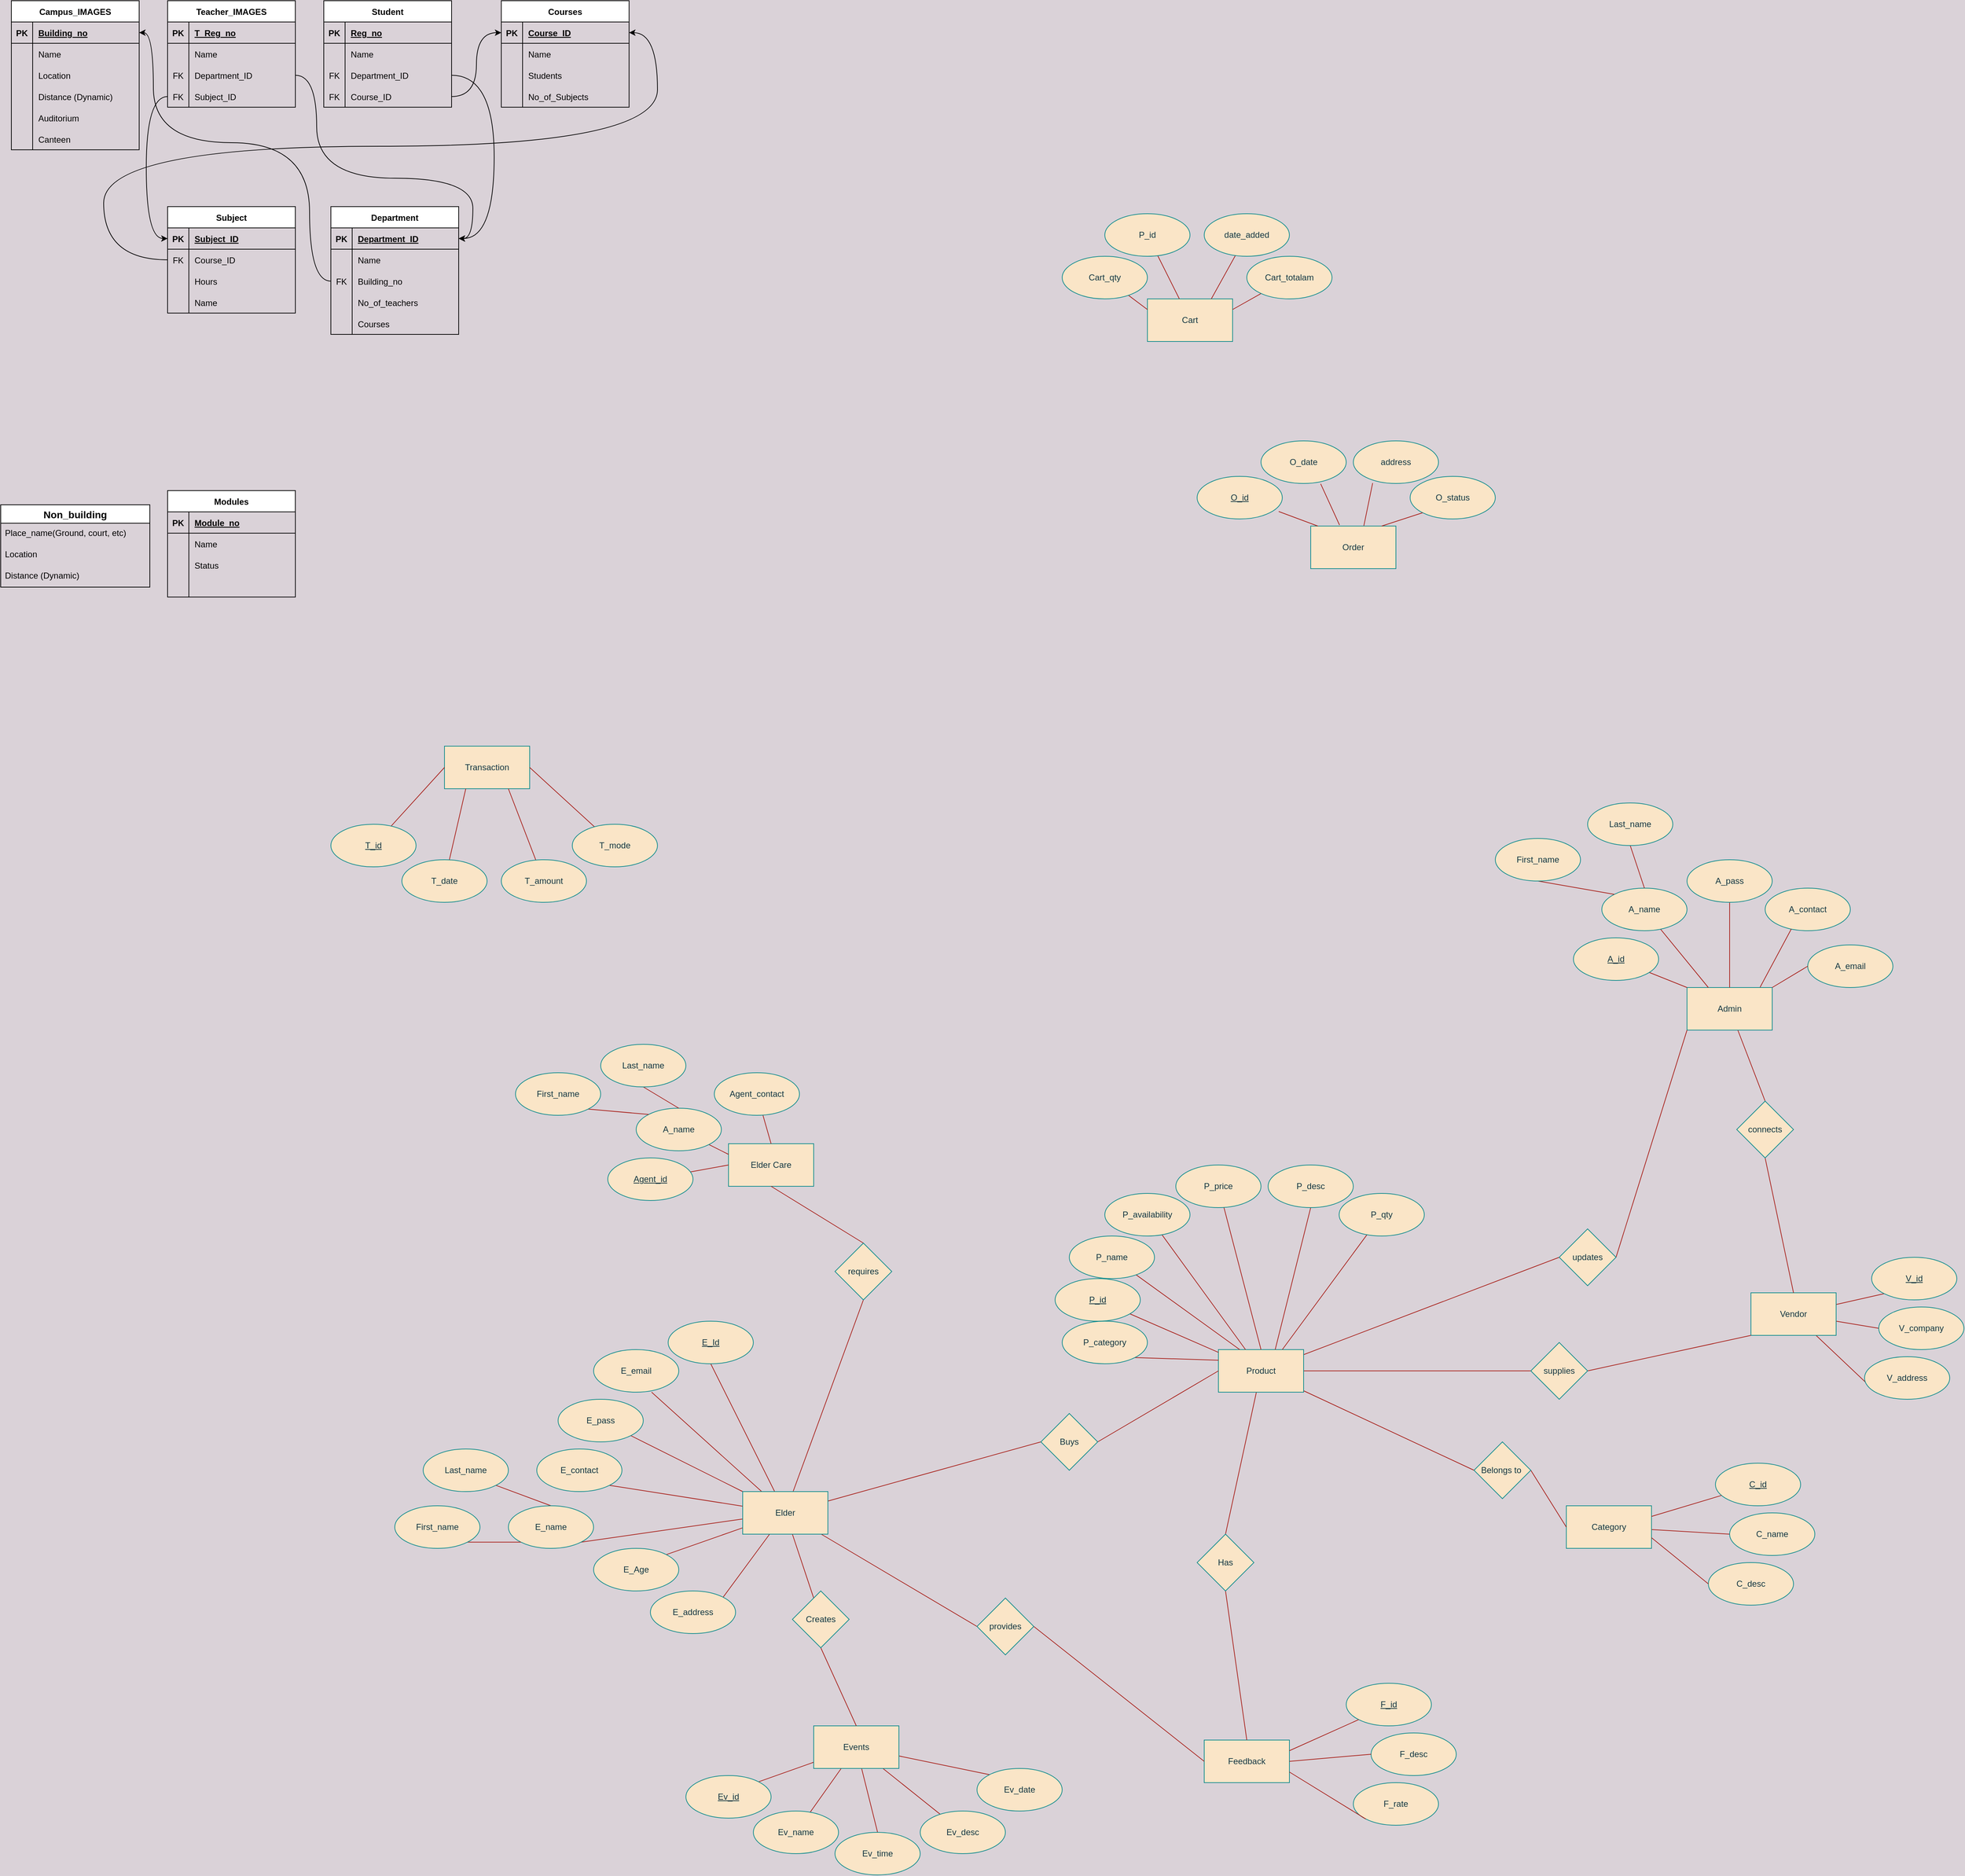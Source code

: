 <mxfile version="17.4.1" type="device"><diagram id="72qGpoE1TcR71aodmXgs" name="Page-1"><mxGraphModel dx="1893" dy="581" grid="1" gridSize="10" guides="1" tooltips="1" connect="1" arrows="1" fold="1" page="1" pageScale="1" pageWidth="850" pageHeight="1100" background="#DAD2D8" math="0" shadow="0"><root><mxCell id="0"/><mxCell id="1" parent="0"/><mxCell id="yf1REGADMUOkAK8Hqp9y-75" style="edgeStyle=none;rounded=1;sketch=0;orthogonalLoop=1;jettySize=auto;html=1;entryX=0;entryY=0.5;entryDx=0;entryDy=0;fontSize=12;fontColor=#143642;endArrow=none;endFill=0;strokeColor=#A8201A;fillColor=#FAE5C7;labelBackgroundColor=#DAD2D8;" parent="1" source="roZ1tpyrlYcG7t0pcBgg-1" target="yf1REGADMUOkAK8Hqp9y-74" edge="1"><mxGeometry relative="1" as="geometry"/></mxCell><mxCell id="yf1REGADMUOkAK8Hqp9y-93" style="edgeStyle=none;rounded=1;sketch=0;orthogonalLoop=1;jettySize=auto;html=1;fontSize=12;fontColor=#143642;endArrow=none;endFill=0;strokeColor=#A8201A;fillColor=#FAE5C7;labelBackgroundColor=#DAD2D8;" parent="1" source="roZ1tpyrlYcG7t0pcBgg-1" target="yf1REGADMUOkAK8Hqp9y-94" edge="1"><mxGeometry relative="1" as="geometry"><mxPoint x="400" y="2270" as="targetPoint"/></mxGeometry></mxCell><mxCell id="yf1REGADMUOkAK8Hqp9y-98" style="edgeStyle=none;rounded=1;sketch=0;orthogonalLoop=1;jettySize=auto;html=1;entryX=0.5;entryY=1;entryDx=0;entryDy=0;fontSize=12;fontColor=#143642;endArrow=none;endFill=0;strokeColor=#A8201A;fillColor=#FAE5C7;labelBackgroundColor=#DAD2D8;" parent="1" source="roZ1tpyrlYcG7t0pcBgg-1" target="roZ1tpyrlYcG7t0pcBgg-13" edge="1"><mxGeometry relative="1" as="geometry"/></mxCell><mxCell id="yf1REGADMUOkAK8Hqp9y-99" style="edgeStyle=none;rounded=1;sketch=0;orthogonalLoop=1;jettySize=auto;html=1;entryX=0.681;entryY=1;entryDx=0;entryDy=0;entryPerimeter=0;fontSize=12;fontColor=#143642;endArrow=none;endFill=0;strokeColor=#A8201A;fillColor=#FAE5C7;labelBackgroundColor=#DAD2D8;" parent="1" source="roZ1tpyrlYcG7t0pcBgg-1" target="roZ1tpyrlYcG7t0pcBgg-18" edge="1"><mxGeometry relative="1" as="geometry"/></mxCell><mxCell id="yf1REGADMUOkAK8Hqp9y-100" style="edgeStyle=none;rounded=1;sketch=0;orthogonalLoop=1;jettySize=auto;html=1;entryX=1;entryY=1;entryDx=0;entryDy=0;fontSize=12;fontColor=#143642;endArrow=none;endFill=0;strokeColor=#A8201A;fillColor=#FAE5C7;labelBackgroundColor=#DAD2D8;" parent="1" source="roZ1tpyrlYcG7t0pcBgg-1" target="roZ1tpyrlYcG7t0pcBgg-17" edge="1"><mxGeometry relative="1" as="geometry"/></mxCell><mxCell id="yf1REGADMUOkAK8Hqp9y-101" style="edgeStyle=none;rounded=1;sketch=0;orthogonalLoop=1;jettySize=auto;html=1;entryX=1;entryY=1;entryDx=0;entryDy=0;fontSize=12;fontColor=#143642;endArrow=none;endFill=0;strokeColor=#A8201A;fillColor=#FAE5C7;labelBackgroundColor=#DAD2D8;" parent="1" source="roZ1tpyrlYcG7t0pcBgg-1" target="roZ1tpyrlYcG7t0pcBgg-16" edge="1"><mxGeometry relative="1" as="geometry"/></mxCell><mxCell id="yf1REGADMUOkAK8Hqp9y-102" style="edgeStyle=none;rounded=1;sketch=0;orthogonalLoop=1;jettySize=auto;html=1;entryX=1;entryY=1;entryDx=0;entryDy=0;fontSize=12;fontColor=#143642;endArrow=none;endFill=0;strokeColor=#A8201A;fillColor=#FAE5C7;labelBackgroundColor=#DAD2D8;" parent="1" source="roZ1tpyrlYcG7t0pcBgg-1" target="roZ1tpyrlYcG7t0pcBgg-14" edge="1"><mxGeometry relative="1" as="geometry"/></mxCell><mxCell id="yf1REGADMUOkAK8Hqp9y-103" style="edgeStyle=none;rounded=1;sketch=0;orthogonalLoop=1;jettySize=auto;html=1;entryX=1;entryY=0;entryDx=0;entryDy=0;fontSize=12;fontColor=#143642;endArrow=none;endFill=0;strokeColor=#A8201A;fillColor=#FAE5C7;labelBackgroundColor=#DAD2D8;" parent="1" source="roZ1tpyrlYcG7t0pcBgg-1" target="roZ1tpyrlYcG7t0pcBgg-58" edge="1"><mxGeometry relative="1" as="geometry"/></mxCell><mxCell id="yf1REGADMUOkAK8Hqp9y-104" style="edgeStyle=none;rounded=1;sketch=0;orthogonalLoop=1;jettySize=auto;html=1;entryX=1;entryY=0;entryDx=0;entryDy=0;fontSize=12;fontColor=#143642;endArrow=none;endFill=0;strokeColor=#A8201A;fillColor=#FAE5C7;labelBackgroundColor=#DAD2D8;" parent="1" source="roZ1tpyrlYcG7t0pcBgg-1" target="roZ1tpyrlYcG7t0pcBgg-15" edge="1"><mxGeometry relative="1" as="geometry"/></mxCell><mxCell id="yf1REGADMUOkAK8Hqp9y-106" style="edgeStyle=none;rounded=1;sketch=0;orthogonalLoop=1;jettySize=auto;html=1;fontSize=12;fontColor=#143642;endArrow=none;endFill=0;strokeColor=#A8201A;fillColor=#FAE5C7;entryX=0.5;entryY=1;entryDx=0;entryDy=0;labelBackgroundColor=#DAD2D8;" parent="1" source="roZ1tpyrlYcG7t0pcBgg-1" target="yf1REGADMUOkAK8Hqp9y-107" edge="1"><mxGeometry relative="1" as="geometry"><mxPoint x="390" y="1820" as="targetPoint"/></mxGeometry></mxCell><mxCell id="yf1REGADMUOkAK8Hqp9y-110" style="edgeStyle=none;rounded=1;sketch=0;orthogonalLoop=1;jettySize=auto;html=1;fontSize=12;fontColor=#143642;endArrow=none;endFill=0;strokeColor=#A8201A;fillColor=#FAE5C7;entryX=0;entryY=0.5;entryDx=0;entryDy=0;labelBackgroundColor=#DAD2D8;" parent="1" source="roZ1tpyrlYcG7t0pcBgg-1" target="yf1REGADMUOkAK8Hqp9y-111" edge="1"><mxGeometry relative="1" as="geometry"><mxPoint x="590" y="2320" as="targetPoint"/></mxGeometry></mxCell><mxCell id="roZ1tpyrlYcG7t0pcBgg-1" value="Elder" style="rounded=0;whiteSpace=wrap;html=1;fillColor=#FAE5C7;strokeColor=#0F8B8D;fontColor=#143642;" parent="1" vertex="1"><mxGeometry x="220" y="2130" width="120" height="60" as="geometry"/></mxCell><mxCell id="yf1REGADMUOkAK8Hqp9y-125" style="edgeStyle=none;rounded=1;sketch=0;orthogonalLoop=1;jettySize=auto;html=1;fontSize=12;fontColor=#143642;endArrow=none;endFill=0;strokeColor=#A8201A;fillColor=#FAE5C7;entryX=0.5;entryY=0;entryDx=0;entryDy=0;labelBackgroundColor=#DAD2D8;" parent="1" source="roZ1tpyrlYcG7t0pcBgg-2" target="yf1REGADMUOkAK8Hqp9y-126" edge="1"><mxGeometry relative="1" as="geometry"><mxPoint x="1660" y="1620" as="targetPoint"/></mxGeometry></mxCell><mxCell id="roZ1tpyrlYcG7t0pcBgg-2" value="Admin" style="rounded=0;whiteSpace=wrap;html=1;fillColor=#FAE5C7;strokeColor=#0F8B8D;fontColor=#143642;" parent="1" vertex="1"><mxGeometry x="1550" y="1420" width="120" height="60" as="geometry"/></mxCell><mxCell id="yf1REGADMUOkAK8Hqp9y-77" style="edgeStyle=none;rounded=1;sketch=0;orthogonalLoop=1;jettySize=auto;html=1;fontSize=12;fontColor=#143642;endArrow=none;endFill=0;strokeColor=#A8201A;fillColor=#FAE5C7;entryX=0;entryY=0.5;entryDx=0;entryDy=0;labelBackgroundColor=#DAD2D8;" parent="1" source="roZ1tpyrlYcG7t0pcBgg-3" target="yf1REGADMUOkAK8Hqp9y-78" edge="1"><mxGeometry relative="1" as="geometry"><mxPoint x="1110" y="2090" as="targetPoint"/></mxGeometry></mxCell><mxCell id="yf1REGADMUOkAK8Hqp9y-83" style="edgeStyle=none;rounded=1;sketch=0;orthogonalLoop=1;jettySize=auto;html=1;fontSize=12;fontColor=#143642;endArrow=none;endFill=0;strokeColor=#A8201A;fillColor=#FAE5C7;labelBackgroundColor=#DAD2D8;" parent="1" source="roZ1tpyrlYcG7t0pcBgg-3" edge="1"><mxGeometry relative="1" as="geometry"><mxPoint x="900" y="2190" as="targetPoint"/></mxGeometry></mxCell><mxCell id="yf1REGADMUOkAK8Hqp9y-113" style="edgeStyle=none;rounded=1;sketch=0;orthogonalLoop=1;jettySize=auto;html=1;fontSize=12;fontColor=#143642;endArrow=none;endFill=0;strokeColor=#A8201A;fillColor=#FAE5C7;labelBackgroundColor=#DAD2D8;" parent="1" source="roZ1tpyrlYcG7t0pcBgg-3" target="yf1REGADMUOkAK8Hqp9y-114" edge="1"><mxGeometry relative="1" as="geometry"><mxPoint x="1370" y="1890" as="targetPoint"/></mxGeometry></mxCell><mxCell id="yf1REGADMUOkAK8Hqp9y-121" style="edgeStyle=none;rounded=1;sketch=0;orthogonalLoop=1;jettySize=auto;html=1;fontSize=12;fontColor=#143642;endArrow=none;endFill=0;strokeColor=#A8201A;fillColor=#FAE5C7;entryX=0;entryY=0.5;entryDx=0;entryDy=0;labelBackgroundColor=#DAD2D8;" parent="1" source="roZ1tpyrlYcG7t0pcBgg-3" target="yf1REGADMUOkAK8Hqp9y-122" edge="1"><mxGeometry relative="1" as="geometry"><mxPoint x="1320" y="1720" as="targetPoint"/></mxGeometry></mxCell><mxCell id="roZ1tpyrlYcG7t0pcBgg-3" value="Product" style="rounded=0;whiteSpace=wrap;html=1;fillColor=#FAE5C7;strokeColor=#0F8B8D;fontColor=#143642;" parent="1" vertex="1"><mxGeometry x="890" y="1930" width="120" height="60" as="geometry"/></mxCell><mxCell id="roZ1tpyrlYcG7t0pcBgg-4" value="Transaction" style="rounded=0;whiteSpace=wrap;html=1;fillColor=#FAE5C7;strokeColor=#0F8B8D;fontColor=#143642;" parent="1" vertex="1"><mxGeometry x="-200" y="1080" width="120" height="60" as="geometry"/></mxCell><mxCell id="roZ1tpyrlYcG7t0pcBgg-5" value="Feedback" style="rounded=0;whiteSpace=wrap;html=1;fillColor=#FAE5C7;strokeColor=#0F8B8D;fontColor=#143642;" parent="1" vertex="1"><mxGeometry x="870" y="2480" width="120" height="60" as="geometry"/></mxCell><mxCell id="roZ1tpyrlYcG7t0pcBgg-6" value="Elder Care" style="rounded=0;whiteSpace=wrap;html=1;fillColor=#FAE5C7;strokeColor=#0F8B8D;fontColor=#143642;" parent="1" vertex="1"><mxGeometry x="200" y="1640" width="120" height="60" as="geometry"/></mxCell><mxCell id="yf1REGADMUOkAK8Hqp9y-88" style="edgeStyle=none;rounded=1;sketch=0;orthogonalLoop=1;jettySize=auto;html=1;entryX=1;entryY=0;entryDx=0;entryDy=0;fontSize=12;fontColor=#143642;endArrow=none;endFill=0;strokeColor=#A8201A;fillColor=#FAE5C7;labelBackgroundColor=#DAD2D8;" parent="1" source="roZ1tpyrlYcG7t0pcBgg-7" target="roZ1tpyrlYcG7t0pcBgg-19" edge="1"><mxGeometry relative="1" as="geometry"/></mxCell><mxCell id="yf1REGADMUOkAK8Hqp9y-89" style="edgeStyle=none;rounded=1;sketch=0;orthogonalLoop=1;jettySize=auto;html=1;fontSize=12;fontColor=#143642;endArrow=none;endFill=0;strokeColor=#A8201A;fillColor=#FAE5C7;labelBackgroundColor=#DAD2D8;" parent="1" source="roZ1tpyrlYcG7t0pcBgg-7" target="roZ1tpyrlYcG7t0pcBgg-20" edge="1"><mxGeometry relative="1" as="geometry"/></mxCell><mxCell id="yf1REGADMUOkAK8Hqp9y-90" style="edgeStyle=none;rounded=1;sketch=0;orthogonalLoop=1;jettySize=auto;html=1;entryX=0.5;entryY=0;entryDx=0;entryDy=0;fontSize=12;fontColor=#143642;endArrow=none;endFill=0;strokeColor=#A8201A;fillColor=#FAE5C7;labelBackgroundColor=#DAD2D8;" parent="1" source="roZ1tpyrlYcG7t0pcBgg-7" target="roZ1tpyrlYcG7t0pcBgg-23" edge="1"><mxGeometry relative="1" as="geometry"/></mxCell><mxCell id="yf1REGADMUOkAK8Hqp9y-91" style="edgeStyle=none;rounded=1;sketch=0;orthogonalLoop=1;jettySize=auto;html=1;fontSize=12;fontColor=#143642;endArrow=none;endFill=0;strokeColor=#A8201A;fillColor=#FAE5C7;labelBackgroundColor=#DAD2D8;" parent="1" source="roZ1tpyrlYcG7t0pcBgg-7" target="roZ1tpyrlYcG7t0pcBgg-21" edge="1"><mxGeometry relative="1" as="geometry"/></mxCell><mxCell id="yf1REGADMUOkAK8Hqp9y-92" style="edgeStyle=none;rounded=1;sketch=0;orthogonalLoop=1;jettySize=auto;html=1;entryX=0;entryY=0;entryDx=0;entryDy=0;fontSize=12;fontColor=#143642;endArrow=none;endFill=0;strokeColor=#A8201A;fillColor=#FAE5C7;labelBackgroundColor=#DAD2D8;" parent="1" source="roZ1tpyrlYcG7t0pcBgg-7" target="roZ1tpyrlYcG7t0pcBgg-22" edge="1"><mxGeometry relative="1" as="geometry"/></mxCell><mxCell id="roZ1tpyrlYcG7t0pcBgg-7" value="Events" style="rounded=0;whiteSpace=wrap;html=1;fillColor=#FAE5C7;strokeColor=#0F8B8D;fontColor=#143642;" parent="1" vertex="1"><mxGeometry x="320" y="2460" width="120" height="60" as="geometry"/></mxCell><mxCell id="yf1REGADMUOkAK8Hqp9y-116" style="edgeStyle=none;rounded=1;sketch=0;orthogonalLoop=1;jettySize=auto;html=1;entryX=0;entryY=1;entryDx=0;entryDy=0;fontSize=12;fontColor=#143642;endArrow=none;endFill=0;strokeColor=#A8201A;fillColor=#FAE5C7;labelBackgroundColor=#DAD2D8;" parent="1" source="roZ1tpyrlYcG7t0pcBgg-8" target="roZ1tpyrlYcG7t0pcBgg-57" edge="1"><mxGeometry relative="1" as="geometry"/></mxCell><mxCell id="yf1REGADMUOkAK8Hqp9y-117" style="edgeStyle=none;rounded=1;sketch=0;orthogonalLoop=1;jettySize=auto;html=1;entryX=0;entryY=0.5;entryDx=0;entryDy=0;fontSize=12;fontColor=#143642;endArrow=none;endFill=0;strokeColor=#A8201A;fillColor=#FAE5C7;labelBackgroundColor=#DAD2D8;" parent="1" source="roZ1tpyrlYcG7t0pcBgg-8" target="roZ1tpyrlYcG7t0pcBgg-56" edge="1"><mxGeometry relative="1" as="geometry"/></mxCell><mxCell id="yf1REGADMUOkAK8Hqp9y-118" style="edgeStyle=none;rounded=1;sketch=0;orthogonalLoop=1;jettySize=auto;html=1;fontSize=12;fontColor=#143642;endArrow=none;endFill=0;strokeColor=#A8201A;fillColor=#FAE5C7;entryX=0;entryY=1;entryDx=0;entryDy=0;labelBackgroundColor=#DAD2D8;" parent="1" source="roZ1tpyrlYcG7t0pcBgg-8" target="roZ1tpyrlYcG7t0pcBgg-55" edge="1"><mxGeometry relative="1" as="geometry"><mxPoint x="1660" y="1810" as="targetPoint"/></mxGeometry></mxCell><mxCell id="roZ1tpyrlYcG7t0pcBgg-8" value="Vendor" style="rounded=0;whiteSpace=wrap;html=1;fillColor=#FAE5C7;strokeColor=#0F8B8D;fontColor=#143642;" parent="1" vertex="1"><mxGeometry x="1640" y="1850" width="120" height="60" as="geometry"/></mxCell><mxCell id="roZ1tpyrlYcG7t0pcBgg-9" value="Cart" style="rounded=0;whiteSpace=wrap;html=1;fillColor=#FAE5C7;strokeColor=#0F8B8D;fontColor=#143642;" parent="1" vertex="1"><mxGeometry x="790" y="450" width="120" height="60" as="geometry"/></mxCell><mxCell id="roZ1tpyrlYcG7t0pcBgg-10" value="Order" style="rounded=0;whiteSpace=wrap;html=1;fillColor=#FAE5C7;strokeColor=#0F8B8D;fontColor=#143642;" parent="1" vertex="1"><mxGeometry x="1020" y="770" width="120" height="60" as="geometry"/></mxCell><mxCell id="yf1REGADMUOkAK8Hqp9y-129" style="edgeStyle=none;rounded=1;sketch=0;orthogonalLoop=1;jettySize=auto;html=1;entryX=0;entryY=0.5;entryDx=0;entryDy=0;fontSize=12;fontColor=#143642;endArrow=none;endFill=0;strokeColor=#A8201A;fillColor=#FAE5C7;labelBackgroundColor=#DAD2D8;" parent="1" source="roZ1tpyrlYcG7t0pcBgg-12" target="roZ1tpyrlYcG7t0pcBgg-42" edge="1"><mxGeometry relative="1" as="geometry"/></mxCell><mxCell id="roZ1tpyrlYcG7t0pcBgg-12" value="Category" style="rounded=0;whiteSpace=wrap;html=1;fillColor=#FAE5C7;strokeColor=#0F8B8D;fontColor=#143642;" parent="1" vertex="1"><mxGeometry x="1380" y="2150" width="120" height="60" as="geometry"/></mxCell><mxCell id="roZ1tpyrlYcG7t0pcBgg-13" value="&lt;u&gt;E_Id&lt;/u&gt;" style="ellipse;whiteSpace=wrap;html=1;fillColor=#FAE5C7;strokeColor=#0F8B8D;fontColor=#143642;" parent="1" vertex="1"><mxGeometry x="115" y="1890" width="120" height="60" as="geometry"/></mxCell><mxCell id="roZ1tpyrlYcG7t0pcBgg-64" style="edgeStyle=none;rounded=0;orthogonalLoop=1;jettySize=auto;html=1;exitX=0.5;exitY=0;exitDx=0;exitDy=0;entryX=1;entryY=1;entryDx=0;entryDy=0;endArrow=none;endFill=0;labelBackgroundColor=#DAD2D8;strokeColor=#A8201A;fontColor=#143642;" parent="1" source="roZ1tpyrlYcG7t0pcBgg-14" target="roZ1tpyrlYcG7t0pcBgg-59" edge="1"><mxGeometry relative="1" as="geometry"/></mxCell><mxCell id="roZ1tpyrlYcG7t0pcBgg-14" value="E_name&lt;span style=&quot;color: rgba(0 , 0 , 0 , 0) ; font-family: monospace ; font-size: 0px&quot;&gt;%3CmxGraphModel%3E%3Croot%3E%3CmxCell%20id%3D%220%22%2F%3E%3CmxCell%20id%3D%221%22%20parent%3D%220%22%2F%3E%3CmxCell%20id%3D%222%22%20value%3D%22E_Id%22%20style%3D%22ellipse%3BwhiteSpace%3Dwrap%3Bhtml%3D1%3B%22%20vertex%3D%221%22%20parent%3D%221%22%3E%3CmxGeometry%20x%3D%22240%22%20y%3D%22110%22%20width%3D%22120%22%20height%3D%2260%22%20as%3D%22geometry%22%2F%3E%3C%2FmxCell%3E%3C%2Froot%3E%3C%2FmxGraphModel%3E&lt;/span&gt;" style="ellipse;whiteSpace=wrap;html=1;fillColor=#FAE5C7;strokeColor=#0F8B8D;fontColor=#143642;" parent="1" vertex="1"><mxGeometry x="-110" y="2150" width="120" height="60" as="geometry"/></mxCell><mxCell id="roZ1tpyrlYcG7t0pcBgg-15" value="E_address" style="ellipse;whiteSpace=wrap;html=1;fillColor=#FAE5C7;strokeColor=#0F8B8D;fontColor=#143642;" parent="1" vertex="1"><mxGeometry x="90" y="2270" width="120" height="60" as="geometry"/></mxCell><mxCell id="roZ1tpyrlYcG7t0pcBgg-16" value="E_contact" style="ellipse;whiteSpace=wrap;html=1;fillColor=#FAE5C7;strokeColor=#0F8B8D;fontColor=#143642;" parent="1" vertex="1"><mxGeometry x="-70" y="2070" width="120" height="60" as="geometry"/></mxCell><mxCell id="roZ1tpyrlYcG7t0pcBgg-17" value="E_pass" style="ellipse;whiteSpace=wrap;html=1;fillColor=#FAE5C7;strokeColor=#0F8B8D;fontColor=#143642;" parent="1" vertex="1"><mxGeometry x="-40" y="2000" width="120" height="60" as="geometry"/></mxCell><mxCell id="roZ1tpyrlYcG7t0pcBgg-18" value="E_email" style="ellipse;whiteSpace=wrap;html=1;fillColor=#FAE5C7;strokeColor=#0F8B8D;fontColor=#143642;" parent="1" vertex="1"><mxGeometry x="10" y="1930" width="120" height="60" as="geometry"/></mxCell><mxCell id="roZ1tpyrlYcG7t0pcBgg-19" value="&lt;u&gt;Ev_id&lt;/u&gt;" style="ellipse;whiteSpace=wrap;html=1;fillColor=#FAE5C7;strokeColor=#0F8B8D;fontColor=#143642;" parent="1" vertex="1"><mxGeometry x="140" y="2530" width="120" height="60" as="geometry"/></mxCell><mxCell id="roZ1tpyrlYcG7t0pcBgg-20" value="Ev_name" style="ellipse;whiteSpace=wrap;html=1;fillColor=#FAE5C7;strokeColor=#0F8B8D;fontColor=#143642;" parent="1" vertex="1"><mxGeometry x="235" y="2580" width="120" height="60" as="geometry"/></mxCell><mxCell id="roZ1tpyrlYcG7t0pcBgg-21" value="Ev_desc" style="ellipse;whiteSpace=wrap;html=1;fillColor=#FAE5C7;strokeColor=#0F8B8D;fontColor=#143642;" parent="1" vertex="1"><mxGeometry x="470" y="2580" width="120" height="60" as="geometry"/></mxCell><mxCell id="roZ1tpyrlYcG7t0pcBgg-22" value="Ev_date&lt;br&gt;" style="ellipse;whiteSpace=wrap;html=1;fillColor=#FAE5C7;strokeColor=#0F8B8D;fontColor=#143642;" parent="1" vertex="1"><mxGeometry x="550" y="2520" width="120" height="60" as="geometry"/></mxCell><mxCell id="roZ1tpyrlYcG7t0pcBgg-23" value="Ev_time" style="ellipse;whiteSpace=wrap;html=1;fillColor=#FAE5C7;strokeColor=#0F8B8D;fontColor=#143642;" parent="1" vertex="1"><mxGeometry x="350" y="2610" width="120" height="60" as="geometry"/></mxCell><mxCell id="yf1REGADMUOkAK8Hqp9y-45" style="edgeStyle=none;rounded=1;sketch=0;orthogonalLoop=1;jettySize=auto;html=1;entryX=0;entryY=0;entryDx=0;entryDy=0;fontColor=#143642;endArrow=none;endFill=0;strokeColor=#A8201A;fillColor=#FAE5C7;labelBackgroundColor=#DAD2D8;" parent="1" source="roZ1tpyrlYcG7t0pcBgg-24" target="roZ1tpyrlYcG7t0pcBgg-2" edge="1"><mxGeometry relative="1" as="geometry"/></mxCell><mxCell id="roZ1tpyrlYcG7t0pcBgg-24" value="&lt;u&gt;A_id&lt;/u&gt;" style="ellipse;whiteSpace=wrap;html=1;fillColor=#FAE5C7;strokeColor=#0F8B8D;fontColor=#143642;" parent="1" vertex="1"><mxGeometry x="1390" y="1350" width="120" height="60" as="geometry"/></mxCell><mxCell id="yf1REGADMUOkAK8Hqp9y-44" style="edgeStyle=none;rounded=1;sketch=0;orthogonalLoop=1;jettySize=auto;html=1;entryX=0.25;entryY=0;entryDx=0;entryDy=0;fontColor=#143642;endArrow=none;endFill=0;strokeColor=#A8201A;fillColor=#FAE5C7;labelBackgroundColor=#DAD2D8;" parent="1" source="roZ1tpyrlYcG7t0pcBgg-25" target="roZ1tpyrlYcG7t0pcBgg-2" edge="1"><mxGeometry relative="1" as="geometry"/></mxCell><mxCell id="roZ1tpyrlYcG7t0pcBgg-25" value="A_name" style="ellipse;whiteSpace=wrap;html=1;fillColor=#FAE5C7;strokeColor=#0F8B8D;fontColor=#143642;" parent="1" vertex="1"><mxGeometry x="1430" y="1280" width="120" height="60" as="geometry"/></mxCell><mxCell id="yf1REGADMUOkAK8Hqp9y-43" style="edgeStyle=none;rounded=1;sketch=0;orthogonalLoop=1;jettySize=auto;html=1;entryX=0.5;entryY=0;entryDx=0;entryDy=0;fontColor=#143642;endArrow=none;endFill=0;strokeColor=#A8201A;fillColor=#FAE5C7;labelBackgroundColor=#DAD2D8;" parent="1" source="roZ1tpyrlYcG7t0pcBgg-26" target="roZ1tpyrlYcG7t0pcBgg-2" edge="1"><mxGeometry relative="1" as="geometry"/></mxCell><mxCell id="roZ1tpyrlYcG7t0pcBgg-26" value="A_pass" style="ellipse;whiteSpace=wrap;html=1;fillColor=#FAE5C7;strokeColor=#0F8B8D;fontColor=#143642;" parent="1" vertex="1"><mxGeometry x="1550" y="1240" width="120" height="60" as="geometry"/></mxCell><mxCell id="roZ1tpyrlYcG7t0pcBgg-27" value="A_contact" style="ellipse;whiteSpace=wrap;html=1;fillColor=#FAE5C7;strokeColor=#0F8B8D;fontColor=#143642;" parent="1" vertex="1"><mxGeometry x="1660" y="1280" width="120" height="60" as="geometry"/></mxCell><mxCell id="roZ1tpyrlYcG7t0pcBgg-28" value="A_email" style="ellipse;whiteSpace=wrap;html=1;fillColor=#FAE5C7;strokeColor=#0F8B8D;fontColor=#143642;" parent="1" vertex="1"><mxGeometry x="1720" y="1360" width="120" height="60" as="geometry"/></mxCell><mxCell id="yf1REGADMUOkAK8Hqp9y-55" style="edgeStyle=none;rounded=1;sketch=0;orthogonalLoop=1;jettySize=auto;html=1;entryX=0;entryY=0.5;entryDx=0;entryDy=0;fontSize=12;fontColor=#143642;endArrow=none;endFill=0;strokeColor=#A8201A;fillColor=#FAE5C7;labelBackgroundColor=#DAD2D8;" parent="1" source="roZ1tpyrlYcG7t0pcBgg-30" target="roZ1tpyrlYcG7t0pcBgg-4" edge="1"><mxGeometry relative="1" as="geometry"/></mxCell><mxCell id="roZ1tpyrlYcG7t0pcBgg-30" value="&lt;u&gt;T_id&lt;/u&gt;" style="ellipse;whiteSpace=wrap;html=1;fillColor=#FAE5C7;strokeColor=#0F8B8D;fontColor=#143642;" parent="1" vertex="1"><mxGeometry x="-360" y="1190" width="120" height="60" as="geometry"/></mxCell><mxCell id="yf1REGADMUOkAK8Hqp9y-58" style="edgeStyle=none;rounded=1;sketch=0;orthogonalLoop=1;jettySize=auto;html=1;entryX=1;entryY=0.5;entryDx=0;entryDy=0;fontSize=12;fontColor=#143642;endArrow=none;endFill=0;strokeColor=#A8201A;fillColor=#FAE5C7;labelBackgroundColor=#DAD2D8;" parent="1" source="roZ1tpyrlYcG7t0pcBgg-31" target="roZ1tpyrlYcG7t0pcBgg-4" edge="1"><mxGeometry relative="1" as="geometry"/></mxCell><mxCell id="roZ1tpyrlYcG7t0pcBgg-31" value="T_mode" style="ellipse;whiteSpace=wrap;html=1;fillColor=#FAE5C7;strokeColor=#0F8B8D;fontColor=#143642;" parent="1" vertex="1"><mxGeometry x="-20" y="1190" width="120" height="60" as="geometry"/></mxCell><mxCell id="yf1REGADMUOkAK8Hqp9y-57" style="edgeStyle=none;rounded=1;sketch=0;orthogonalLoop=1;jettySize=auto;html=1;entryX=0.75;entryY=1;entryDx=0;entryDy=0;fontSize=12;fontColor=#143642;endArrow=none;endFill=0;strokeColor=#A8201A;fillColor=#FAE5C7;labelBackgroundColor=#DAD2D8;" parent="1" source="roZ1tpyrlYcG7t0pcBgg-32" target="roZ1tpyrlYcG7t0pcBgg-4" edge="1"><mxGeometry relative="1" as="geometry"/></mxCell><mxCell id="roZ1tpyrlYcG7t0pcBgg-32" value="T_amount" style="ellipse;whiteSpace=wrap;html=1;fillColor=#FAE5C7;strokeColor=#0F8B8D;fontColor=#143642;" parent="1" vertex="1"><mxGeometry x="-120" y="1240" width="120" height="60" as="geometry"/></mxCell><mxCell id="yf1REGADMUOkAK8Hqp9y-56" style="edgeStyle=none;rounded=1;sketch=0;orthogonalLoop=1;jettySize=auto;html=1;fontSize=12;fontColor=#143642;endArrow=none;endFill=0;strokeColor=#A8201A;fillColor=#FAE5C7;entryX=0.25;entryY=1;entryDx=0;entryDy=0;labelBackgroundColor=#DAD2D8;" parent="1" source="roZ1tpyrlYcG7t0pcBgg-33" target="roZ1tpyrlYcG7t0pcBgg-4" edge="1"><mxGeometry relative="1" as="geometry"><mxPoint x="-180" y="1190" as="targetPoint"/></mxGeometry></mxCell><mxCell id="roZ1tpyrlYcG7t0pcBgg-33" value="T_date" style="ellipse;whiteSpace=wrap;html=1;fillColor=#FAE5C7;strokeColor=#0F8B8D;fontColor=#143642;" parent="1" vertex="1"><mxGeometry x="-260" y="1240" width="120" height="60" as="geometry"/></mxCell><mxCell id="yf1REGADMUOkAK8Hqp9y-63" style="edgeStyle=none;rounded=1;sketch=0;orthogonalLoop=1;jettySize=auto;html=1;fontSize=12;fontColor=#143642;endArrow=none;endFill=0;strokeColor=#A8201A;fillColor=#FAE5C7;labelBackgroundColor=#DAD2D8;" parent="1" source="roZ1tpyrlYcG7t0pcBgg-34" target="roZ1tpyrlYcG7t0pcBgg-3" edge="1"><mxGeometry relative="1" as="geometry"/></mxCell><mxCell id="roZ1tpyrlYcG7t0pcBgg-34" value="&lt;u&gt;P_id&lt;/u&gt;" style="ellipse;whiteSpace=wrap;html=1;fillColor=#FAE5C7;strokeColor=#0F8B8D;fontColor=#143642;" parent="1" vertex="1"><mxGeometry x="660" y="1830" width="120" height="60" as="geometry"/></mxCell><mxCell id="yf1REGADMUOkAK8Hqp9y-64" style="edgeStyle=none;rounded=1;sketch=0;orthogonalLoop=1;jettySize=auto;html=1;entryX=0.25;entryY=0;entryDx=0;entryDy=0;fontSize=12;fontColor=#143642;endArrow=none;endFill=0;strokeColor=#A8201A;fillColor=#FAE5C7;labelBackgroundColor=#DAD2D8;" parent="1" source="roZ1tpyrlYcG7t0pcBgg-35" target="roZ1tpyrlYcG7t0pcBgg-3" edge="1"><mxGeometry relative="1" as="geometry"/></mxCell><mxCell id="roZ1tpyrlYcG7t0pcBgg-35" value="P_name" style="ellipse;whiteSpace=wrap;html=1;fillColor=#FAE5C7;strokeColor=#0F8B8D;fontColor=#143642;" parent="1" vertex="1"><mxGeometry x="680" y="1770" width="120" height="60" as="geometry"/></mxCell><mxCell id="yf1REGADMUOkAK8Hqp9y-66" style="edgeStyle=none;rounded=1;sketch=0;orthogonalLoop=1;jettySize=auto;html=1;entryX=0.5;entryY=0;entryDx=0;entryDy=0;fontSize=12;fontColor=#143642;endArrow=none;endFill=0;strokeColor=#A8201A;fillColor=#FAE5C7;labelBackgroundColor=#DAD2D8;" parent="1" source="roZ1tpyrlYcG7t0pcBgg-36" target="roZ1tpyrlYcG7t0pcBgg-3" edge="1"><mxGeometry relative="1" as="geometry"/></mxCell><mxCell id="roZ1tpyrlYcG7t0pcBgg-36" value="P_price" style="ellipse;whiteSpace=wrap;html=1;fillColor=#FAE5C7;strokeColor=#0F8B8D;fontColor=#143642;" parent="1" vertex="1"><mxGeometry x="830" y="1670" width="120" height="60" as="geometry"/></mxCell><mxCell id="yf1REGADMUOkAK8Hqp9y-67" style="edgeStyle=none;rounded=1;sketch=0;orthogonalLoop=1;jettySize=auto;html=1;fontSize=12;fontColor=#143642;endArrow=none;endFill=0;strokeColor=#A8201A;fillColor=#FAE5C7;exitX=0.5;exitY=1;exitDx=0;exitDy=0;labelBackgroundColor=#DAD2D8;" parent="1" source="roZ1tpyrlYcG7t0pcBgg-37" edge="1"><mxGeometry relative="1" as="geometry"><mxPoint x="1144.659" y="1889.648" as="sourcePoint"/><mxPoint x="970" y="1930" as="targetPoint"/></mxGeometry></mxCell><mxCell id="roZ1tpyrlYcG7t0pcBgg-37" value="P_desc" style="ellipse;whiteSpace=wrap;html=1;fillColor=#FAE5C7;strokeColor=#0F8B8D;fontColor=#143642;" parent="1" vertex="1"><mxGeometry x="960" y="1670" width="120" height="60" as="geometry"/></mxCell><mxCell id="yf1REGADMUOkAK8Hqp9y-62" style="edgeStyle=none;rounded=1;sketch=0;orthogonalLoop=1;jettySize=auto;html=1;entryX=0;entryY=0.25;entryDx=0;entryDy=0;fontSize=12;fontColor=#143642;endArrow=none;endFill=0;strokeColor=#A8201A;fillColor=#FAE5C7;exitX=1;exitY=1;exitDx=0;exitDy=0;labelBackgroundColor=#DAD2D8;" parent="1" source="roZ1tpyrlYcG7t0pcBgg-38" target="roZ1tpyrlYcG7t0pcBgg-3" edge="1"><mxGeometry relative="1" as="geometry"><mxPoint x="850" y="1890" as="sourcePoint"/></mxGeometry></mxCell><mxCell id="roZ1tpyrlYcG7t0pcBgg-38" value="P_category" style="ellipse;whiteSpace=wrap;html=1;fillColor=#FAE5C7;strokeColor=#0F8B8D;fontColor=#143642;" parent="1" vertex="1"><mxGeometry x="670" y="1890" width="120" height="60" as="geometry"/></mxCell><mxCell id="yf1REGADMUOkAK8Hqp9y-68" style="edgeStyle=none;rounded=1;sketch=0;orthogonalLoop=1;jettySize=auto;html=1;entryX=0.75;entryY=0;entryDx=0;entryDy=0;fontSize=12;fontColor=#143642;endArrow=none;endFill=0;strokeColor=#A8201A;fillColor=#FAE5C7;labelBackgroundColor=#DAD2D8;" parent="1" source="roZ1tpyrlYcG7t0pcBgg-39" target="roZ1tpyrlYcG7t0pcBgg-3" edge="1"><mxGeometry relative="1" as="geometry"/></mxCell><mxCell id="roZ1tpyrlYcG7t0pcBgg-39" value="P_qty" style="ellipse;whiteSpace=wrap;html=1;fillColor=#FAE5C7;strokeColor=#0F8B8D;fontColor=#143642;" parent="1" vertex="1"><mxGeometry x="1060" y="1710" width="120" height="60" as="geometry"/></mxCell><mxCell id="yf1REGADMUOkAK8Hqp9y-65" style="edgeStyle=none;rounded=1;sketch=0;orthogonalLoop=1;jettySize=auto;html=1;fontSize=12;fontColor=#143642;endArrow=none;endFill=0;strokeColor=#A8201A;fillColor=#FAE5C7;labelBackgroundColor=#DAD2D8;" parent="1" source="roZ1tpyrlYcG7t0pcBgg-40" target="roZ1tpyrlYcG7t0pcBgg-3" edge="1"><mxGeometry relative="1" as="geometry"><mxPoint x="920" y="1900" as="targetPoint"/></mxGeometry></mxCell><mxCell id="roZ1tpyrlYcG7t0pcBgg-40" value="P_availability" style="ellipse;whiteSpace=wrap;html=1;fillColor=#FAE5C7;strokeColor=#0F8B8D;fontColor=#143642;" parent="1" vertex="1"><mxGeometry x="730" y="1710" width="120" height="60" as="geometry"/></mxCell><mxCell id="roZ1tpyrlYcG7t0pcBgg-41" value="&lt;u&gt;C_id&lt;/u&gt;" style="ellipse;whiteSpace=wrap;html=1;fillColor=#FAE5C7;strokeColor=#0F8B8D;fontColor=#143642;" parent="1" vertex="1"><mxGeometry x="1590" y="2090" width="120" height="60" as="geometry"/></mxCell><mxCell id="roZ1tpyrlYcG7t0pcBgg-42" value="C_name" style="ellipse;whiteSpace=wrap;html=1;fillColor=#FAE5C7;strokeColor=#0F8B8D;fontColor=#143642;" parent="1" vertex="1"><mxGeometry x="1610" y="2160" width="120" height="60" as="geometry"/></mxCell><mxCell id="roZ1tpyrlYcG7t0pcBgg-43" value="C_desc" style="ellipse;whiteSpace=wrap;html=1;fillColor=#FAE5C7;strokeColor=#0F8B8D;fontColor=#143642;" parent="1" vertex="1"><mxGeometry x="1580" y="2230" width="120" height="60" as="geometry"/></mxCell><mxCell id="yf1REGADMUOkAK8Hqp9y-49" style="edgeStyle=none;rounded=1;sketch=0;orthogonalLoop=1;jettySize=auto;html=1;entryX=0;entryY=0.25;entryDx=0;entryDy=0;fontColor=#143642;endArrow=none;endFill=0;strokeColor=#A8201A;fillColor=#FAE5C7;labelBackgroundColor=#DAD2D8;" parent="1" source="roZ1tpyrlYcG7t0pcBgg-44" target="roZ1tpyrlYcG7t0pcBgg-9" edge="1"><mxGeometry relative="1" as="geometry"/></mxCell><mxCell id="roZ1tpyrlYcG7t0pcBgg-44" value="Cart_qty" style="ellipse;whiteSpace=wrap;html=1;fillColor=#FAE5C7;strokeColor=#0F8B8D;fontColor=#143642;" parent="1" vertex="1"><mxGeometry x="670" y="390" width="120" height="60" as="geometry"/></mxCell><mxCell id="yf1REGADMUOkAK8Hqp9y-48" style="edgeStyle=none;rounded=1;sketch=0;orthogonalLoop=1;jettySize=auto;html=1;fontColor=#143642;endArrow=none;endFill=0;strokeColor=#A8201A;fillColor=#FAE5C7;labelBackgroundColor=#DAD2D8;" parent="1" source="roZ1tpyrlYcG7t0pcBgg-45" target="roZ1tpyrlYcG7t0pcBgg-9" edge="1"><mxGeometry relative="1" as="geometry"/></mxCell><mxCell id="roZ1tpyrlYcG7t0pcBgg-45" value="P_id" style="ellipse;whiteSpace=wrap;html=1;fillColor=#FAE5C7;strokeColor=#0F8B8D;fontColor=#143642;" parent="1" vertex="1"><mxGeometry x="730" y="330" width="120" height="60" as="geometry"/></mxCell><mxCell id="yf1REGADMUOkAK8Hqp9y-46" style="edgeStyle=none;rounded=1;sketch=0;orthogonalLoop=1;jettySize=auto;html=1;entryX=1;entryY=0.25;entryDx=0;entryDy=0;fontColor=#143642;endArrow=none;endFill=0;strokeColor=#A8201A;fillColor=#FAE5C7;labelBackgroundColor=#DAD2D8;" parent="1" source="roZ1tpyrlYcG7t0pcBgg-46" target="roZ1tpyrlYcG7t0pcBgg-9" edge="1"><mxGeometry relative="1" as="geometry"/></mxCell><mxCell id="roZ1tpyrlYcG7t0pcBgg-46" value="Cart_totalam" style="ellipse;whiteSpace=wrap;html=1;fillColor=#FAE5C7;strokeColor=#0F8B8D;fontColor=#143642;" parent="1" vertex="1"><mxGeometry x="930" y="390" width="120" height="60" as="geometry"/></mxCell><mxCell id="roZ1tpyrlYcG7t0pcBgg-47" value="&lt;u&gt;O_id&lt;/u&gt;" style="ellipse;whiteSpace=wrap;html=1;fillColor=#FAE5C7;strokeColor=#0F8B8D;fontColor=#143642;" parent="1" vertex="1"><mxGeometry x="860" y="700" width="120" height="60" as="geometry"/></mxCell><mxCell id="yf1REGADMUOkAK8Hqp9y-47" style="edgeStyle=none;rounded=1;sketch=0;orthogonalLoop=1;jettySize=auto;html=1;entryX=0.75;entryY=0;entryDx=0;entryDy=0;fontColor=#143642;endArrow=none;endFill=0;strokeColor=#A8201A;fillColor=#FAE5C7;labelBackgroundColor=#DAD2D8;" parent="1" source="roZ1tpyrlYcG7t0pcBgg-48" target="roZ1tpyrlYcG7t0pcBgg-9" edge="1"><mxGeometry relative="1" as="geometry"/></mxCell><mxCell id="roZ1tpyrlYcG7t0pcBgg-48" value="date_added" style="ellipse;whiteSpace=wrap;html=1;fillColor=#FAE5C7;strokeColor=#0F8B8D;fontColor=#143642;" parent="1" vertex="1"><mxGeometry x="870" y="330" width="120" height="60" as="geometry"/></mxCell><mxCell id="roZ1tpyrlYcG7t0pcBgg-49" value="O_date" style="ellipse;whiteSpace=wrap;html=1;fillColor=#FAE5C7;strokeColor=#0F8B8D;fontColor=#143642;" parent="1" vertex="1"><mxGeometry x="950" y="650" width="120" height="60" as="geometry"/></mxCell><mxCell id="roZ1tpyrlYcG7t0pcBgg-50" value="address" style="ellipse;whiteSpace=wrap;html=1;fillColor=#FAE5C7;strokeColor=#0F8B8D;fontColor=#143642;" parent="1" vertex="1"><mxGeometry x="1080" y="650" width="120" height="60" as="geometry"/></mxCell><mxCell id="roZ1tpyrlYcG7t0pcBgg-51" value="O_status" style="ellipse;whiteSpace=wrap;html=1;fillColor=#FAE5C7;strokeColor=#0F8B8D;fontColor=#143642;" parent="1" vertex="1"><mxGeometry x="1160" y="700" width="120" height="60" as="geometry"/></mxCell><mxCell id="roZ1tpyrlYcG7t0pcBgg-52" value="&lt;u&gt;F_id&lt;/u&gt;" style="ellipse;whiteSpace=wrap;html=1;fillColor=#FAE5C7;strokeColor=#0F8B8D;fontColor=#143642;" parent="1" vertex="1"><mxGeometry x="1070" y="2400" width="120" height="60" as="geometry"/></mxCell><mxCell id="roZ1tpyrlYcG7t0pcBgg-53" value="F_desc" style="ellipse;whiteSpace=wrap;html=1;fillColor=#FAE5C7;strokeColor=#0F8B8D;fontColor=#143642;" parent="1" vertex="1"><mxGeometry x="1105" y="2470" width="120" height="60" as="geometry"/></mxCell><mxCell id="roZ1tpyrlYcG7t0pcBgg-54" value="F_rate" style="ellipse;whiteSpace=wrap;html=1;fillColor=#FAE5C7;strokeColor=#0F8B8D;fontColor=#143642;" parent="1" vertex="1"><mxGeometry x="1080" y="2540" width="120" height="60" as="geometry"/></mxCell><mxCell id="roZ1tpyrlYcG7t0pcBgg-55" value="&lt;u&gt;V_id&lt;/u&gt;" style="ellipse;whiteSpace=wrap;html=1;fillColor=#FAE5C7;strokeColor=#0F8B8D;fontColor=#143642;" parent="1" vertex="1"><mxGeometry x="1810" y="1800" width="120" height="60" as="geometry"/></mxCell><mxCell id="roZ1tpyrlYcG7t0pcBgg-56" value="V_company" style="ellipse;whiteSpace=wrap;html=1;fillColor=#FAE5C7;strokeColor=#0F8B8D;fontColor=#143642;" parent="1" vertex="1"><mxGeometry x="1820" y="1870" width="120" height="60" as="geometry"/></mxCell><mxCell id="roZ1tpyrlYcG7t0pcBgg-57" value="V_address" style="ellipse;whiteSpace=wrap;html=1;fillColor=#FAE5C7;strokeColor=#0F8B8D;fontColor=#143642;" parent="1" vertex="1"><mxGeometry x="1800" y="1940" width="120" height="60" as="geometry"/></mxCell><mxCell id="roZ1tpyrlYcG7t0pcBgg-58" value="E_Age" style="ellipse;whiteSpace=wrap;html=1;fillColor=#FAE5C7;strokeColor=#0F8B8D;fontColor=#143642;" parent="1" vertex="1"><mxGeometry x="10" y="2210" width="120" height="60" as="geometry"/></mxCell><mxCell id="roZ1tpyrlYcG7t0pcBgg-59" value="Last_name&lt;span style=&quot;color: rgba(0 , 0 , 0 , 0) ; font-family: monospace ; font-size: 0px&quot;&gt;%3CmxGraphModel%3E%3Croot%3E%3CmxCell%20id%3D%220%22%2F%3E%3CmxCell%20id%3D%221%22%20parent%3D%220%22%2F%3E%3CmxCell%20id%3D%222%22%20value%3D%22E_Id%22%20style%3D%22ellipse%3BwhiteSpace%3Dwrap%3Bhtml%3D1%3B%22%20vertex%3D%221%22%20parent%3D%221%22%3E%3CmxGeometry%20x%3D%22240%22%20y%3D%22110%22%20width%3D%22120%22%20height%3D%2260%22%20as%3D%22geometry%22%2F%3E%3C%2FmxCell%3E%3C%2Froot%3E%3C%2FmxGraphModel%3E&lt;/span&gt;" style="ellipse;whiteSpace=wrap;html=1;fillColor=#FAE5C7;strokeColor=#0F8B8D;fontColor=#143642;" parent="1" vertex="1"><mxGeometry x="-230" y="2070" width="120" height="60" as="geometry"/></mxCell><mxCell id="roZ1tpyrlYcG7t0pcBgg-63" style="rounded=0;orthogonalLoop=1;jettySize=auto;html=1;exitX=1;exitY=1;exitDx=0;exitDy=0;entryX=0;entryY=1;entryDx=0;entryDy=0;endArrow=none;endFill=0;labelBackgroundColor=#DAD2D8;strokeColor=#A8201A;fontColor=#143642;" parent="1" source="roZ1tpyrlYcG7t0pcBgg-60" target="roZ1tpyrlYcG7t0pcBgg-14" edge="1"><mxGeometry relative="1" as="geometry"/></mxCell><mxCell id="roZ1tpyrlYcG7t0pcBgg-60" value="First_name&lt;span style=&quot;color: rgba(0 , 0 , 0 , 0) ; font-family: monospace ; font-size: 0px&quot;&gt;%3CmxGraphModel%3E%3Croot%3E%3CmxCell%20id%3D%220%22%2F%3E%3CmxCell%20id%3D%221%22%20parent%3D%220%22%2F%3E%3CmxCell%20id%3D%222%22%20value%3D%22E_Id%22%20style%3D%22ellipse%3BwhiteSpace%3Dwrap%3Bhtml%3D1%3B%22%20vertex%3D%221%22%20parent%3D%221%22%3E%3CmxGeometry%20x%3D%22240%22%20y%3D%22110%22%20width%3D%22120%22%20height%3D%2260%22%20as%3D%22geometry%22%2F%3E%3C%2FmxCell%3E%3C%2Froot%3E%3C%2FmxGraphModel%3E&lt;/span&gt;" style="ellipse;whiteSpace=wrap;html=1;fillColor=#FAE5C7;strokeColor=#0F8B8D;fontColor=#143642;" parent="1" vertex="1"><mxGeometry x="-270" y="2150" width="120" height="60" as="geometry"/></mxCell><mxCell id="roZ1tpyrlYcG7t0pcBgg-65" style="edgeStyle=none;rounded=0;orthogonalLoop=1;jettySize=auto;html=1;exitX=0.5;exitY=0;exitDx=0;exitDy=0;entryX=0.5;entryY=1;entryDx=0;entryDy=0;endArrow=none;endFill=0;labelBackgroundColor=#DAD2D8;strokeColor=#A8201A;fontColor=#143642;" parent="1" source="roZ1tpyrlYcG7t0pcBgg-25" target="roZ1tpyrlYcG7t0pcBgg-66" edge="1"><mxGeometry relative="1" as="geometry"><mxPoint x="1582.426" y="1278.787" as="sourcePoint"/></mxGeometry></mxCell><mxCell id="roZ1tpyrlYcG7t0pcBgg-66" value="Last_name&lt;span style=&quot;color: rgba(0 , 0 , 0 , 0) ; font-family: monospace ; font-size: 0px&quot;&gt;%3CmxGraphModel%3E%3Croot%3E%3CmxCell%20id%3D%220%22%2F%3E%3CmxCell%20id%3D%221%22%20parent%3D%220%22%2F%3E%3CmxCell%20id%3D%222%22%20value%3D%22E_Id%22%20style%3D%22ellipse%3BwhiteSpace%3Dwrap%3Bhtml%3D1%3B%22%20vertex%3D%221%22%20parent%3D%221%22%3E%3CmxGeometry%20x%3D%22240%22%20y%3D%22110%22%20width%3D%22120%22%20height%3D%2260%22%20as%3D%22geometry%22%2F%3E%3C%2FmxCell%3E%3C%2Froot%3E%3C%2FmxGraphModel%3E&lt;/span&gt;" style="ellipse;whiteSpace=wrap;html=1;fillColor=#FAE5C7;strokeColor=#0F8B8D;fontColor=#143642;" parent="1" vertex="1"><mxGeometry x="1410" y="1160" width="120" height="60" as="geometry"/></mxCell><mxCell id="roZ1tpyrlYcG7t0pcBgg-67" style="rounded=0;orthogonalLoop=1;jettySize=auto;html=1;exitX=0.5;exitY=1;exitDx=0;exitDy=0;entryX=0;entryY=0;entryDx=0;entryDy=0;endArrow=none;endFill=0;labelBackgroundColor=#DAD2D8;strokeColor=#A8201A;fontColor=#143642;" parent="1" source="roZ1tpyrlYcG7t0pcBgg-68" target="roZ1tpyrlYcG7t0pcBgg-25" edge="1"><mxGeometry relative="1" as="geometry"><mxPoint x="1497.574" y="1278.787" as="targetPoint"/></mxGeometry></mxCell><mxCell id="roZ1tpyrlYcG7t0pcBgg-68" value="First_name&lt;span style=&quot;color: rgba(0 , 0 , 0 , 0) ; font-family: monospace ; font-size: 0px&quot;&gt;%3CmxGraphModel%3E%3Croot%3E%3CmxCell%20id%3D%220%22%2F%3E%3CmxCell%20id%3D%221%22%20parent%3D%220%22%2F%3E%3CmxCell%20id%3D%222%22%20value%3D%22E_Id%22%20style%3D%22ellipse%3BwhiteSpace%3Dwrap%3Bhtml%3D1%3B%22%20vertex%3D%221%22%20parent%3D%221%22%3E%3CmxGeometry%20x%3D%22240%22%20y%3D%22110%22%20width%3D%22120%22%20height%3D%2260%22%20as%3D%22geometry%22%2F%3E%3C%2FmxCell%3E%3C%2Froot%3E%3C%2FmxGraphModel%3E&lt;/span&gt;" style="ellipse;whiteSpace=wrap;html=1;fillColor=#FAE5C7;strokeColor=#0F8B8D;fontColor=#143642;" parent="1" vertex="1"><mxGeometry x="1280" y="1210" width="120" height="60" as="geometry"/></mxCell><mxCell id="yf1REGADMUOkAK8Hqp9y-53" style="edgeStyle=none;rounded=1;sketch=0;orthogonalLoop=1;jettySize=auto;html=1;entryX=0;entryY=0.5;entryDx=0;entryDy=0;fontColor=#143642;endArrow=none;endFill=0;strokeColor=#A8201A;fillColor=#FAE5C7;labelBackgroundColor=#DAD2D8;" parent="1" source="roZ1tpyrlYcG7t0pcBgg-69" target="roZ1tpyrlYcG7t0pcBgg-6" edge="1"><mxGeometry relative="1" as="geometry"/></mxCell><mxCell id="roZ1tpyrlYcG7t0pcBgg-69" value="&lt;u&gt;Agent_id&lt;/u&gt;" style="ellipse;whiteSpace=wrap;html=1;fillColor=#FAE5C7;strokeColor=#0F8B8D;fontColor=#143642;" parent="1" vertex="1"><mxGeometry x="30" y="1660" width="120" height="60" as="geometry"/></mxCell><mxCell id="yf1REGADMUOkAK8Hqp9y-52" style="edgeStyle=none;rounded=1;sketch=0;orthogonalLoop=1;jettySize=auto;html=1;entryX=0;entryY=0.25;entryDx=0;entryDy=0;fontColor=#143642;endArrow=none;endFill=0;strokeColor=#A8201A;fillColor=#FAE5C7;labelBackgroundColor=#DAD2D8;" parent="1" source="roZ1tpyrlYcG7t0pcBgg-70" target="roZ1tpyrlYcG7t0pcBgg-6" edge="1"><mxGeometry relative="1" as="geometry"/></mxCell><mxCell id="roZ1tpyrlYcG7t0pcBgg-70" value="A_name" style="ellipse;whiteSpace=wrap;html=1;fillColor=#FAE5C7;strokeColor=#0F8B8D;fontColor=#143642;" parent="1" vertex="1"><mxGeometry x="70" y="1590" width="120" height="60" as="geometry"/></mxCell><mxCell id="roZ1tpyrlYcG7t0pcBgg-71" style="edgeStyle=none;rounded=0;orthogonalLoop=1;jettySize=auto;html=1;exitX=0.5;exitY=0;exitDx=0;exitDy=0;entryX=0.5;entryY=1;entryDx=0;entryDy=0;endArrow=none;endFill=0;labelBackgroundColor=#DAD2D8;strokeColor=#A8201A;fontColor=#143642;" parent="1" source="roZ1tpyrlYcG7t0pcBgg-70" target="roZ1tpyrlYcG7t0pcBgg-72" edge="1"><mxGeometry relative="1" as="geometry"><mxPoint x="302.426" y="1528.787" as="sourcePoint"/></mxGeometry></mxCell><mxCell id="roZ1tpyrlYcG7t0pcBgg-72" value="Last_name&lt;span style=&quot;color: rgba(0 , 0 , 0 , 0) ; font-family: monospace ; font-size: 0px&quot;&gt;%3CmxGraphModel%3E%3Croot%3E%3CmxCell%20id%3D%220%22%2F%3E%3CmxCell%20id%3D%221%22%20parent%3D%220%22%2F%3E%3CmxCell%20id%3D%222%22%20value%3D%22E_Id%22%20style%3D%22ellipse%3BwhiteSpace%3Dwrap%3Bhtml%3D1%3B%22%20vertex%3D%221%22%20parent%3D%221%22%3E%3CmxGeometry%20x%3D%22240%22%20y%3D%22110%22%20width%3D%22120%22%20height%3D%2260%22%20as%3D%22geometry%22%2F%3E%3C%2FmxCell%3E%3C%2Froot%3E%3C%2FmxGraphModel%3E&lt;/span&gt;" style="ellipse;whiteSpace=wrap;html=1;fillColor=#FAE5C7;strokeColor=#0F8B8D;fontColor=#143642;" parent="1" vertex="1"><mxGeometry x="20" y="1500" width="120" height="60" as="geometry"/></mxCell><mxCell id="roZ1tpyrlYcG7t0pcBgg-73" style="rounded=0;orthogonalLoop=1;jettySize=auto;html=1;exitX=1;exitY=1;exitDx=0;exitDy=0;entryX=0;entryY=0;entryDx=0;entryDy=0;endArrow=none;endFill=0;labelBackgroundColor=#DAD2D8;strokeColor=#A8201A;fontColor=#143642;" parent="1" source="roZ1tpyrlYcG7t0pcBgg-74" target="roZ1tpyrlYcG7t0pcBgg-70" edge="1"><mxGeometry relative="1" as="geometry"><mxPoint x="217.574" y="1528.787" as="targetPoint"/></mxGeometry></mxCell><mxCell id="roZ1tpyrlYcG7t0pcBgg-74" value="First_name&lt;span style=&quot;color: rgba(0 , 0 , 0 , 0) ; font-family: monospace ; font-size: 0px&quot;&gt;%3CmxGraphModel%3E%3Croot%3E%3CmxCell%20id%3D%220%22%2F%3E%3CmxCell%20id%3D%221%22%20parent%3D%220%22%2F%3E%3CmxCell%20id%3D%222%22%20value%3D%22E_Id%22%20style%3D%22ellipse%3BwhiteSpace%3Dwrap%3Bhtml%3D1%3B%22%20vertex%3D%221%22%20parent%3D%221%22%3E%3CmxGeometry%20x%3D%22240%22%20y%3D%22110%22%20width%3D%22120%22%20height%3D%2260%22%20as%3D%22geometry%22%2F%3E%3C%2FmxCell%3E%3C%2Froot%3E%3C%2FmxGraphModel%3E&lt;/span&gt;" style="ellipse;whiteSpace=wrap;html=1;fillColor=#FAE5C7;strokeColor=#0F8B8D;fontColor=#143642;" parent="1" vertex="1"><mxGeometry x="-100" y="1540" width="120" height="60" as="geometry"/></mxCell><mxCell id="yf1REGADMUOkAK8Hqp9y-51" style="edgeStyle=none;rounded=1;sketch=0;orthogonalLoop=1;jettySize=auto;html=1;entryX=0.5;entryY=0;entryDx=0;entryDy=0;fontColor=#143642;endArrow=none;endFill=0;strokeColor=#A8201A;fillColor=#FAE5C7;labelBackgroundColor=#DAD2D8;" parent="1" source="roZ1tpyrlYcG7t0pcBgg-75" target="roZ1tpyrlYcG7t0pcBgg-6" edge="1"><mxGeometry relative="1" as="geometry"/></mxCell><mxCell id="roZ1tpyrlYcG7t0pcBgg-75" value="Agent_contact" style="ellipse;whiteSpace=wrap;html=1;fillColor=#FAE5C7;strokeColor=#0F8B8D;fontColor=#143642;" parent="1" vertex="1"><mxGeometry x="180" y="1540" width="120" height="60" as="geometry"/></mxCell><mxCell id="yf1REGADMUOkAK8Hqp9y-17" style="edgeStyle=none;rounded=1;sketch=0;orthogonalLoop=1;jettySize=auto;html=1;exitX=0.227;exitY=0.991;exitDx=0;exitDy=0;entryX=0.624;entryY=-0.009;entryDx=0;entryDy=0;fontColor=#143642;endArrow=none;endFill=0;strokeColor=#A8201A;fillColor=#FAE5C7;exitPerimeter=0;entryPerimeter=0;labelBackgroundColor=#DAD2D8;" parent="1" source="roZ1tpyrlYcG7t0pcBgg-50" target="roZ1tpyrlYcG7t0pcBgg-10" edge="1"><mxGeometry relative="1" as="geometry"><mxPoint x="1110" y="727.5" as="sourcePoint"/><mxPoint x="1010" y="752.5" as="targetPoint"/></mxGeometry></mxCell><mxCell id="yf1REGADMUOkAK8Hqp9y-19" style="edgeStyle=none;rounded=1;sketch=0;orthogonalLoop=1;jettySize=auto;html=1;exitX=0;exitY=1;exitDx=0;exitDy=0;fontColor=#143642;endArrow=none;endFill=0;strokeColor=#A8201A;fillColor=#FAE5C7;labelBackgroundColor=#DAD2D8;" parent="1" source="roZ1tpyrlYcG7t0pcBgg-51" edge="1"><mxGeometry relative="1" as="geometry"><mxPoint x="1117.24" y="719.46" as="sourcePoint"/><mxPoint x="1120" y="770" as="targetPoint"/></mxGeometry></mxCell><mxCell id="yf1REGADMUOkAK8Hqp9y-20" style="edgeStyle=none;rounded=1;sketch=0;orthogonalLoop=1;jettySize=auto;html=1;entryX=0.338;entryY=-0.025;entryDx=0;entryDy=0;fontColor=#143642;endArrow=none;endFill=0;strokeColor=#A8201A;fillColor=#FAE5C7;exitX=0.7;exitY=1.007;exitDx=0;exitDy=0;exitPerimeter=0;entryPerimeter=0;labelBackgroundColor=#DAD2D8;" parent="1" source="roZ1tpyrlYcG7t0pcBgg-49" target="roZ1tpyrlYcG7t0pcBgg-10" edge="1"><mxGeometry relative="1" as="geometry"><mxPoint x="1040" y="720" as="sourcePoint"/><mxPoint x="1090.0" y="780" as="targetPoint"/></mxGeometry></mxCell><mxCell id="yf1REGADMUOkAK8Hqp9y-21" style="edgeStyle=none;rounded=1;sketch=0;orthogonalLoop=1;jettySize=auto;html=1;fontColor=#143642;endArrow=none;endFill=0;strokeColor=#A8201A;fillColor=#FAE5C7;exitX=0.958;exitY=0.825;exitDx=0;exitDy=0;exitPerimeter=0;labelBackgroundColor=#DAD2D8;" parent="1" source="roZ1tpyrlYcG7t0pcBgg-47" edge="1"><mxGeometry relative="1" as="geometry"><mxPoint x="1044" y="720.42" as="sourcePoint"/><mxPoint x="1030" y="770" as="targetPoint"/></mxGeometry></mxCell><mxCell id="yf1REGADMUOkAK8Hqp9y-22" style="edgeStyle=none;rounded=1;sketch=0;orthogonalLoop=1;jettySize=auto;html=1;fontColor=#143642;endArrow=none;endFill=0;strokeColor=#A8201A;fillColor=#FAE5C7;exitX=0;exitY=0.5;exitDx=0;exitDy=0;entryX=1;entryY=0.5;entryDx=0;entryDy=0;labelBackgroundColor=#DAD2D8;" parent="1" source="roZ1tpyrlYcG7t0pcBgg-53" target="roZ1tpyrlYcG7t0pcBgg-5" edge="1"><mxGeometry relative="1" as="geometry"><mxPoint x="1030" y="2330" as="sourcePoint"/><mxPoint x="1030" y="2521" as="targetPoint"/></mxGeometry></mxCell><mxCell id="yf1REGADMUOkAK8Hqp9y-23" style="edgeStyle=none;rounded=1;sketch=0;orthogonalLoop=1;jettySize=auto;html=1;entryX=1;entryY=0.75;entryDx=0;entryDy=0;fontColor=#143642;endArrow=none;endFill=0;strokeColor=#A8201A;fillColor=#FAE5C7;exitX=0;exitY=1;exitDx=0;exitDy=0;labelBackgroundColor=#DAD2D8;" parent="1" source="roZ1tpyrlYcG7t0pcBgg-54" target="roZ1tpyrlYcG7t0pcBgg-5" edge="1"><mxGeometry relative="1" as="geometry"><mxPoint x="970" y="2450" as="sourcePoint"/><mxPoint x="970" y="2520" as="targetPoint"/></mxGeometry></mxCell><mxCell id="yf1REGADMUOkAK8Hqp9y-24" style="edgeStyle=none;rounded=1;sketch=0;orthogonalLoop=1;jettySize=auto;html=1;entryX=1;entryY=0.25;entryDx=0;entryDy=0;fontColor=#143642;endArrow=none;endFill=0;strokeColor=#A8201A;fillColor=#FAE5C7;exitX=0;exitY=1;exitDx=0;exitDy=0;labelBackgroundColor=#DAD2D8;" parent="1" source="roZ1tpyrlYcG7t0pcBgg-52" target="roZ1tpyrlYcG7t0pcBgg-5" edge="1"><mxGeometry relative="1" as="geometry"><mxPoint x="1017.574" y="2451.213" as="sourcePoint"/><mxPoint x="970.0" y="2490" as="targetPoint"/></mxGeometry></mxCell><mxCell id="yf1REGADMUOkAK8Hqp9y-25" style="edgeStyle=none;rounded=1;sketch=0;orthogonalLoop=1;jettySize=auto;html=1;fontColor=#143642;endArrow=none;endFill=0;strokeColor=#A8201A;fillColor=#FAE5C7;exitX=0;exitY=0.5;exitDx=0;exitDy=0;entryX=1;entryY=0.75;entryDx=0;entryDy=0;labelBackgroundColor=#DAD2D8;" parent="1" source="roZ1tpyrlYcG7t0pcBgg-43" target="roZ1tpyrlYcG7t0pcBgg-12" edge="1"><mxGeometry relative="1" as="geometry"><mxPoint x="1280" y="2160" as="sourcePoint"/><mxPoint x="1280" y="2230" as="targetPoint"/></mxGeometry></mxCell><mxCell id="yf1REGADMUOkAK8Hqp9y-27" style="edgeStyle=none;rounded=1;sketch=0;orthogonalLoop=1;jettySize=auto;html=1;fontColor=#143642;endArrow=none;endFill=0;strokeColor=#A8201A;fillColor=#FAE5C7;entryX=1;entryY=0.25;entryDx=0;entryDy=0;labelBackgroundColor=#DAD2D8;" parent="1" source="roZ1tpyrlYcG7t0pcBgg-41" target="roZ1tpyrlYcG7t0pcBgg-12" edge="1"><mxGeometry relative="1" as="geometry"><mxPoint x="1450" y="2290" as="sourcePoint"/><mxPoint x="1407.117" y="2318.787" as="targetPoint"/></mxGeometry></mxCell><mxCell id="yf1REGADMUOkAK8Hqp9y-40" style="rounded=1;sketch=0;orthogonalLoop=1;jettySize=auto;html=1;exitX=1;exitY=0;exitDx=0;exitDy=0;entryX=0;entryY=0.5;entryDx=0;entryDy=0;fontColor=#143642;strokeColor=#A8201A;fillColor=#FAE5C7;endArrow=none;endFill=0;labelBackgroundColor=#DAD2D8;" parent="1" source="roZ1tpyrlYcG7t0pcBgg-2" target="roZ1tpyrlYcG7t0pcBgg-28" edge="1"><mxGeometry relative="1" as="geometry"><mxPoint x="1640" y="1100" as="sourcePoint"/><mxPoint x="1640" y="1020" as="targetPoint"/></mxGeometry></mxCell><mxCell id="yf1REGADMUOkAK8Hqp9y-41" style="rounded=1;sketch=0;orthogonalLoop=1;jettySize=auto;html=1;exitX=0.858;exitY=-0.009;exitDx=0;exitDy=0;entryX=0.307;entryY=0.96;entryDx=0;entryDy=0;fontColor=#143642;strokeColor=#A8201A;fillColor=#FAE5C7;endArrow=none;endFill=0;exitPerimeter=0;entryPerimeter=0;labelBackgroundColor=#DAD2D8;" parent="1" source="roZ1tpyrlYcG7t0pcBgg-2" target="roZ1tpyrlYcG7t0pcBgg-27" edge="1"><mxGeometry relative="1" as="geometry"><mxPoint x="1650" y="1110" as="sourcePoint"/><mxPoint x="1650" y="1030" as="targetPoint"/></mxGeometry></mxCell><mxCell id="yf1REGADMUOkAK8Hqp9y-54" style="edgeStyle=none;rounded=1;sketch=0;orthogonalLoop=1;jettySize=auto;html=1;entryX=0.5;entryY=1;entryDx=0;entryDy=0;fontSize=12;fontColor=#143642;endArrow=none;endFill=0;strokeColor=#A8201A;fillColor=#FAE5C7;labelBackgroundColor=#DAD2D8;" parent="1" source="roZ1tpyrlYcG7t0pcBgg-6" target="roZ1tpyrlYcG7t0pcBgg-6" edge="1"><mxGeometry relative="1" as="geometry"/></mxCell><mxCell id="yf1REGADMUOkAK8Hqp9y-76" style="edgeStyle=none;rounded=1;sketch=0;orthogonalLoop=1;jettySize=auto;html=1;entryX=0;entryY=0.5;entryDx=0;entryDy=0;fontSize=12;fontColor=#143642;endArrow=none;endFill=0;strokeColor=#A8201A;fillColor=#FAE5C7;exitX=1;exitY=0.5;exitDx=0;exitDy=0;labelBackgroundColor=#DAD2D8;" parent="1" source="yf1REGADMUOkAK8Hqp9y-74" target="roZ1tpyrlYcG7t0pcBgg-3" edge="1"><mxGeometry relative="1" as="geometry"/></mxCell><mxCell id="yf1REGADMUOkAK8Hqp9y-74" value="Buys" style="rhombus;whiteSpace=wrap;html=1;rounded=0;sketch=0;fontSize=12;fontColor=#143642;strokeColor=#0F8B8D;fillColor=#FAE5C7;" parent="1" vertex="1"><mxGeometry x="640" y="2020" width="80" height="80" as="geometry"/></mxCell><mxCell id="yf1REGADMUOkAK8Hqp9y-79" style="edgeStyle=none;rounded=1;sketch=0;orthogonalLoop=1;jettySize=auto;html=1;entryX=0;entryY=0.5;entryDx=0;entryDy=0;fontSize=12;fontColor=#143642;endArrow=none;endFill=0;strokeColor=#A8201A;fillColor=#FAE5C7;exitX=1;exitY=0.5;exitDx=0;exitDy=0;labelBackgroundColor=#DAD2D8;" parent="1" source="yf1REGADMUOkAK8Hqp9y-78" target="roZ1tpyrlYcG7t0pcBgg-12" edge="1"><mxGeometry relative="1" as="geometry"/></mxCell><mxCell id="yf1REGADMUOkAK8Hqp9y-78" value="Belongs to&amp;nbsp;" style="rhombus;whiteSpace=wrap;html=1;rounded=0;sketch=0;fontSize=12;fontColor=#143642;strokeColor=#0F8B8D;fillColor=#FAE5C7;" parent="1" vertex="1"><mxGeometry x="1250" y="2060" width="80" height="80" as="geometry"/></mxCell><mxCell id="yf1REGADMUOkAK8Hqp9y-85" style="edgeStyle=none;rounded=1;sketch=0;orthogonalLoop=1;jettySize=auto;html=1;fontSize=12;fontColor=#143642;endArrow=none;endFill=0;strokeColor=#A8201A;fillColor=#FAE5C7;exitX=0.5;exitY=1;exitDx=0;exitDy=0;entryX=0.5;entryY=0;entryDx=0;entryDy=0;labelBackgroundColor=#DAD2D8;" parent="1" source="yf1REGADMUOkAK8Hqp9y-84" target="roZ1tpyrlYcG7t0pcBgg-5" edge="1"><mxGeometry relative="1" as="geometry"><mxPoint x="1040" y="2450" as="targetPoint"/></mxGeometry></mxCell><mxCell id="yf1REGADMUOkAK8Hqp9y-84" value="Has" style="rhombus;whiteSpace=wrap;html=1;rounded=0;sketch=0;fontSize=12;fontColor=#143642;strokeColor=#0F8B8D;fillColor=#FAE5C7;" parent="1" vertex="1"><mxGeometry x="860" y="2190" width="80" height="80" as="geometry"/></mxCell><mxCell id="yf1REGADMUOkAK8Hqp9y-95" style="edgeStyle=none;rounded=1;sketch=0;orthogonalLoop=1;jettySize=auto;html=1;entryX=0.5;entryY=0;entryDx=0;entryDy=0;fontSize=12;fontColor=#143642;endArrow=none;endFill=0;strokeColor=#A8201A;fillColor=#FAE5C7;exitX=0.5;exitY=1;exitDx=0;exitDy=0;labelBackgroundColor=#DAD2D8;" parent="1" source="yf1REGADMUOkAK8Hqp9y-94" target="roZ1tpyrlYcG7t0pcBgg-7" edge="1"><mxGeometry relative="1" as="geometry"/></mxCell><mxCell id="yf1REGADMUOkAK8Hqp9y-94" value="Creates" style="rhombus;whiteSpace=wrap;html=1;rounded=0;sketch=0;fontSize=12;fontColor=#143642;strokeColor=#0F8B8D;fillColor=#FAE5C7;" parent="1" vertex="1"><mxGeometry x="290" y="2270" width="80" height="80" as="geometry"/></mxCell><mxCell id="yf1REGADMUOkAK8Hqp9y-108" style="edgeStyle=none;rounded=1;sketch=0;orthogonalLoop=1;jettySize=auto;html=1;fontSize=12;fontColor=#143642;endArrow=none;endFill=0;strokeColor=#A8201A;fillColor=#FAE5C7;exitX=0.5;exitY=0;exitDx=0;exitDy=0;entryX=0.5;entryY=1;entryDx=0;entryDy=0;labelBackgroundColor=#DAD2D8;" parent="1" source="yf1REGADMUOkAK8Hqp9y-107" target="roZ1tpyrlYcG7t0pcBgg-6" edge="1"><mxGeometry relative="1" as="geometry"><mxPoint x="190" y="1570" as="targetPoint"/></mxGeometry></mxCell><mxCell id="yf1REGADMUOkAK8Hqp9y-107" value="requires" style="rhombus;whiteSpace=wrap;html=1;rounded=0;sketch=0;fontSize=12;fontColor=#143642;strokeColor=#0F8B8D;fillColor=#FAE5C7;" parent="1" vertex="1"><mxGeometry x="350" y="1780" width="80" height="80" as="geometry"/></mxCell><mxCell id="yf1REGADMUOkAK8Hqp9y-112" style="edgeStyle=none;rounded=1;sketch=0;orthogonalLoop=1;jettySize=auto;html=1;entryX=0;entryY=0.5;entryDx=0;entryDy=0;fontSize=12;fontColor=#143642;endArrow=none;endFill=0;strokeColor=#A8201A;fillColor=#FAE5C7;exitX=1;exitY=0.5;exitDx=0;exitDy=0;labelBackgroundColor=#DAD2D8;" parent="1" source="yf1REGADMUOkAK8Hqp9y-111" target="roZ1tpyrlYcG7t0pcBgg-5" edge="1"><mxGeometry relative="1" as="geometry"/></mxCell><mxCell id="yf1REGADMUOkAK8Hqp9y-111" value="provides" style="rhombus;whiteSpace=wrap;html=1;rounded=0;sketch=0;fontSize=12;fontColor=#143642;strokeColor=#0F8B8D;fillColor=#FAE5C7;" parent="1" vertex="1"><mxGeometry x="550" y="2280" width="80" height="80" as="geometry"/></mxCell><mxCell id="yf1REGADMUOkAK8Hqp9y-115" style="edgeStyle=none;rounded=1;sketch=0;orthogonalLoop=1;jettySize=auto;html=1;fontSize=12;fontColor=#143642;endArrow=none;endFill=0;strokeColor=#A8201A;fillColor=#FAE5C7;exitX=1;exitY=0.5;exitDx=0;exitDy=0;entryX=0;entryY=1;entryDx=0;entryDy=0;labelBackgroundColor=#DAD2D8;" parent="1" source="yf1REGADMUOkAK8Hqp9y-114" target="roZ1tpyrlYcG7t0pcBgg-8" edge="1"><mxGeometry relative="1" as="geometry"><mxPoint x="1510" y="1720" as="targetPoint"/></mxGeometry></mxCell><mxCell id="yf1REGADMUOkAK8Hqp9y-114" value="supplies" style="rhombus;whiteSpace=wrap;html=1;rounded=0;sketch=0;fontSize=12;fontColor=#143642;strokeColor=#0F8B8D;fillColor=#FAE5C7;" parent="1" vertex="1"><mxGeometry x="1330" y="1920" width="80" height="80" as="geometry"/></mxCell><mxCell id="yf1REGADMUOkAK8Hqp9y-123" style="edgeStyle=none;rounded=1;sketch=0;orthogonalLoop=1;jettySize=auto;html=1;fontSize=12;fontColor=#143642;endArrow=none;endFill=0;strokeColor=#A8201A;fillColor=#FAE5C7;exitX=1;exitY=0.5;exitDx=0;exitDy=0;entryX=0;entryY=1;entryDx=0;entryDy=0;entryPerimeter=0;labelBackgroundColor=#DAD2D8;" parent="1" source="yf1REGADMUOkAK8Hqp9y-122" target="roZ1tpyrlYcG7t0pcBgg-2" edge="1"><mxGeometry relative="1" as="geometry"><mxPoint x="1540" y="1490" as="targetPoint"/></mxGeometry></mxCell><mxCell id="yf1REGADMUOkAK8Hqp9y-122" value="updates" style="rhombus;whiteSpace=wrap;html=1;rounded=0;sketch=0;fontSize=12;fontColor=#143642;strokeColor=#0F8B8D;fillColor=#FAE5C7;" parent="1" vertex="1"><mxGeometry x="1370" y="1760" width="80" height="80" as="geometry"/></mxCell><mxCell id="yf1REGADMUOkAK8Hqp9y-127" style="edgeStyle=none;rounded=1;sketch=0;orthogonalLoop=1;jettySize=auto;html=1;entryX=0.5;entryY=0;entryDx=0;entryDy=0;fontSize=12;fontColor=#143642;endArrow=none;endFill=0;strokeColor=#A8201A;fillColor=#FAE5C7;exitX=0.5;exitY=1;exitDx=0;exitDy=0;labelBackgroundColor=#DAD2D8;" parent="1" source="yf1REGADMUOkAK8Hqp9y-126" target="roZ1tpyrlYcG7t0pcBgg-8" edge="1"><mxGeometry relative="1" as="geometry"/></mxCell><mxCell id="yf1REGADMUOkAK8Hqp9y-126" value="connects" style="rhombus;whiteSpace=wrap;html=1;rounded=0;sketch=0;fontSize=12;fontColor=#143642;strokeColor=#0F8B8D;fillColor=#FAE5C7;" parent="1" vertex="1"><mxGeometry x="1620" y="1580" width="80" height="80" as="geometry"/></mxCell><mxCell id="sIIBcpwJ61ob2Ri0eoXj-1" value="Campus_IMAGES" style="shape=table;startSize=30;container=1;collapsible=1;childLayout=tableLayout;fixedRows=1;rowLines=0;fontStyle=1;align=center;resizeLast=1;" vertex="1" parent="1"><mxGeometry x="-810" y="30" width="180" height="210" as="geometry"><mxRectangle x="-810" y="30" width="80" height="30" as="alternateBounds"/></mxGeometry></mxCell><mxCell id="sIIBcpwJ61ob2Ri0eoXj-2" value="" style="shape=tableRow;horizontal=0;startSize=0;swimlaneHead=0;swimlaneBody=0;fillColor=none;collapsible=0;dropTarget=0;points=[[0,0.5],[1,0.5]];portConstraint=eastwest;top=0;left=0;right=0;bottom=1;" vertex="1" parent="sIIBcpwJ61ob2Ri0eoXj-1"><mxGeometry y="30" width="180" height="30" as="geometry"/></mxCell><mxCell id="sIIBcpwJ61ob2Ri0eoXj-3" value="PK" style="shape=partialRectangle;connectable=0;fillColor=none;top=0;left=0;bottom=0;right=0;fontStyle=1;overflow=hidden;" vertex="1" parent="sIIBcpwJ61ob2Ri0eoXj-2"><mxGeometry width="30" height="30" as="geometry"><mxRectangle width="30" height="30" as="alternateBounds"/></mxGeometry></mxCell><mxCell id="sIIBcpwJ61ob2Ri0eoXj-4" value="Building_no" style="shape=partialRectangle;connectable=0;fillColor=none;top=0;left=0;bottom=0;right=0;align=left;spacingLeft=6;fontStyle=5;overflow=hidden;" vertex="1" parent="sIIBcpwJ61ob2Ri0eoXj-2"><mxGeometry x="30" width="150" height="30" as="geometry"><mxRectangle width="150" height="30" as="alternateBounds"/></mxGeometry></mxCell><mxCell id="sIIBcpwJ61ob2Ri0eoXj-5" value="" style="shape=tableRow;horizontal=0;startSize=0;swimlaneHead=0;swimlaneBody=0;fillColor=none;collapsible=0;dropTarget=0;points=[[0,0.5],[1,0.5]];portConstraint=eastwest;top=0;left=0;right=0;bottom=0;" vertex="1" parent="sIIBcpwJ61ob2Ri0eoXj-1"><mxGeometry y="60" width="180" height="30" as="geometry"/></mxCell><mxCell id="sIIBcpwJ61ob2Ri0eoXj-6" value="" style="shape=partialRectangle;connectable=0;fillColor=none;top=0;left=0;bottom=0;right=0;editable=1;overflow=hidden;" vertex="1" parent="sIIBcpwJ61ob2Ri0eoXj-5"><mxGeometry width="30" height="30" as="geometry"><mxRectangle width="30" height="30" as="alternateBounds"/></mxGeometry></mxCell><mxCell id="sIIBcpwJ61ob2Ri0eoXj-7" value="Name" style="shape=partialRectangle;connectable=0;fillColor=none;top=0;left=0;bottom=0;right=0;align=left;spacingLeft=6;overflow=hidden;" vertex="1" parent="sIIBcpwJ61ob2Ri0eoXj-5"><mxGeometry x="30" width="150" height="30" as="geometry"><mxRectangle width="150" height="30" as="alternateBounds"/></mxGeometry></mxCell><mxCell id="sIIBcpwJ61ob2Ri0eoXj-8" value="" style="shape=tableRow;horizontal=0;startSize=0;swimlaneHead=0;swimlaneBody=0;fillColor=none;collapsible=0;dropTarget=0;points=[[0,0.5],[1,0.5]];portConstraint=eastwest;top=0;left=0;right=0;bottom=0;" vertex="1" parent="sIIBcpwJ61ob2Ri0eoXj-1"><mxGeometry y="90" width="180" height="30" as="geometry"/></mxCell><mxCell id="sIIBcpwJ61ob2Ri0eoXj-9" value="" style="shape=partialRectangle;connectable=0;fillColor=none;top=0;left=0;bottom=0;right=0;editable=1;overflow=hidden;" vertex="1" parent="sIIBcpwJ61ob2Ri0eoXj-8"><mxGeometry width="30" height="30" as="geometry"><mxRectangle width="30" height="30" as="alternateBounds"/></mxGeometry></mxCell><mxCell id="sIIBcpwJ61ob2Ri0eoXj-10" value="Location" style="shape=partialRectangle;connectable=0;fillColor=none;top=0;left=0;bottom=0;right=0;align=left;spacingLeft=6;overflow=hidden;" vertex="1" parent="sIIBcpwJ61ob2Ri0eoXj-8"><mxGeometry x="30" width="150" height="30" as="geometry"><mxRectangle width="150" height="30" as="alternateBounds"/></mxGeometry></mxCell><mxCell id="sIIBcpwJ61ob2Ri0eoXj-11" value="" style="shape=tableRow;horizontal=0;startSize=0;swimlaneHead=0;swimlaneBody=0;fillColor=none;collapsible=0;dropTarget=0;points=[[0,0.5],[1,0.5]];portConstraint=eastwest;top=0;left=0;right=0;bottom=0;" vertex="1" parent="sIIBcpwJ61ob2Ri0eoXj-1"><mxGeometry y="120" width="180" height="30" as="geometry"/></mxCell><mxCell id="sIIBcpwJ61ob2Ri0eoXj-12" value="" style="shape=partialRectangle;connectable=0;fillColor=none;top=0;left=0;bottom=0;right=0;editable=1;overflow=hidden;" vertex="1" parent="sIIBcpwJ61ob2Ri0eoXj-11"><mxGeometry width="30" height="30" as="geometry"><mxRectangle width="30" height="30" as="alternateBounds"/></mxGeometry></mxCell><mxCell id="sIIBcpwJ61ob2Ri0eoXj-13" value="Distance (Dynamic)" style="shape=partialRectangle;connectable=0;fillColor=none;top=0;left=0;bottom=0;right=0;align=left;spacingLeft=6;overflow=hidden;" vertex="1" parent="sIIBcpwJ61ob2Ri0eoXj-11"><mxGeometry x="30" width="150" height="30" as="geometry"><mxRectangle width="150" height="30" as="alternateBounds"/></mxGeometry></mxCell><mxCell id="sIIBcpwJ61ob2Ri0eoXj-14" value="Teacher_IMAGES" style="shape=table;startSize=30;container=1;collapsible=1;childLayout=tableLayout;fixedRows=1;rowLines=0;fontStyle=1;align=center;resizeLast=1;" vertex="1" parent="1"><mxGeometry x="-590" y="30" width="180" height="150" as="geometry"/></mxCell><mxCell id="sIIBcpwJ61ob2Ri0eoXj-15" value="" style="shape=tableRow;horizontal=0;startSize=0;swimlaneHead=0;swimlaneBody=0;fillColor=none;collapsible=0;dropTarget=0;points=[[0,0.5],[1,0.5]];portConstraint=eastwest;top=0;left=0;right=0;bottom=1;" vertex="1" parent="sIIBcpwJ61ob2Ri0eoXj-14"><mxGeometry y="30" width="180" height="30" as="geometry"/></mxCell><mxCell id="sIIBcpwJ61ob2Ri0eoXj-16" value="PK" style="shape=partialRectangle;connectable=0;fillColor=none;top=0;left=0;bottom=0;right=0;fontStyle=1;overflow=hidden;" vertex="1" parent="sIIBcpwJ61ob2Ri0eoXj-15"><mxGeometry width="30" height="30" as="geometry"><mxRectangle width="30" height="30" as="alternateBounds"/></mxGeometry></mxCell><mxCell id="sIIBcpwJ61ob2Ri0eoXj-17" value="T_Reg_no" style="shape=partialRectangle;connectable=0;fillColor=none;top=0;left=0;bottom=0;right=0;align=left;spacingLeft=6;fontStyle=5;overflow=hidden;" vertex="1" parent="sIIBcpwJ61ob2Ri0eoXj-15"><mxGeometry x="30" width="150" height="30" as="geometry"><mxRectangle width="150" height="30" as="alternateBounds"/></mxGeometry></mxCell><mxCell id="sIIBcpwJ61ob2Ri0eoXj-18" value="" style="shape=tableRow;horizontal=0;startSize=0;swimlaneHead=0;swimlaneBody=0;fillColor=none;collapsible=0;dropTarget=0;points=[[0,0.5],[1,0.5]];portConstraint=eastwest;top=0;left=0;right=0;bottom=0;" vertex="1" parent="sIIBcpwJ61ob2Ri0eoXj-14"><mxGeometry y="60" width="180" height="30" as="geometry"/></mxCell><mxCell id="sIIBcpwJ61ob2Ri0eoXj-19" value="" style="shape=partialRectangle;connectable=0;fillColor=none;top=0;left=0;bottom=0;right=0;editable=1;overflow=hidden;" vertex="1" parent="sIIBcpwJ61ob2Ri0eoXj-18"><mxGeometry width="30" height="30" as="geometry"><mxRectangle width="30" height="30" as="alternateBounds"/></mxGeometry></mxCell><mxCell id="sIIBcpwJ61ob2Ri0eoXj-20" value="Name" style="shape=partialRectangle;connectable=0;fillColor=none;top=0;left=0;bottom=0;right=0;align=left;spacingLeft=6;overflow=hidden;" vertex="1" parent="sIIBcpwJ61ob2Ri0eoXj-18"><mxGeometry x="30" width="150" height="30" as="geometry"><mxRectangle width="150" height="30" as="alternateBounds"/></mxGeometry></mxCell><mxCell id="sIIBcpwJ61ob2Ri0eoXj-21" value="" style="shape=tableRow;horizontal=0;startSize=0;swimlaneHead=0;swimlaneBody=0;fillColor=none;collapsible=0;dropTarget=0;points=[[0,0.5],[1,0.5]];portConstraint=eastwest;top=0;left=0;right=0;bottom=0;" vertex="1" parent="sIIBcpwJ61ob2Ri0eoXj-14"><mxGeometry y="90" width="180" height="30" as="geometry"/></mxCell><mxCell id="sIIBcpwJ61ob2Ri0eoXj-22" value="FK" style="shape=partialRectangle;connectable=0;fillColor=none;top=0;left=0;bottom=0;right=0;editable=1;overflow=hidden;" vertex="1" parent="sIIBcpwJ61ob2Ri0eoXj-21"><mxGeometry width="30" height="30" as="geometry"><mxRectangle width="30" height="30" as="alternateBounds"/></mxGeometry></mxCell><mxCell id="sIIBcpwJ61ob2Ri0eoXj-23" value="Department_ID" style="shape=partialRectangle;connectable=0;fillColor=none;top=0;left=0;bottom=0;right=0;align=left;spacingLeft=6;overflow=hidden;" vertex="1" parent="sIIBcpwJ61ob2Ri0eoXj-21"><mxGeometry x="30" width="150" height="30" as="geometry"><mxRectangle width="150" height="30" as="alternateBounds"/></mxGeometry></mxCell><mxCell id="sIIBcpwJ61ob2Ri0eoXj-24" value="" style="shape=tableRow;horizontal=0;startSize=0;swimlaneHead=0;swimlaneBody=0;fillColor=none;collapsible=0;dropTarget=0;points=[[0,0.5],[1,0.5]];portConstraint=eastwest;top=0;left=0;right=0;bottom=0;" vertex="1" parent="sIIBcpwJ61ob2Ri0eoXj-14"><mxGeometry y="120" width="180" height="30" as="geometry"/></mxCell><mxCell id="sIIBcpwJ61ob2Ri0eoXj-25" value="FK" style="shape=partialRectangle;connectable=0;fillColor=none;top=0;left=0;bottom=0;right=0;editable=1;overflow=hidden;" vertex="1" parent="sIIBcpwJ61ob2Ri0eoXj-24"><mxGeometry width="30" height="30" as="geometry"><mxRectangle width="30" height="30" as="alternateBounds"/></mxGeometry></mxCell><mxCell id="sIIBcpwJ61ob2Ri0eoXj-26" value="Subject_ID" style="shape=partialRectangle;connectable=0;fillColor=none;top=0;left=0;bottom=0;right=0;align=left;spacingLeft=6;overflow=hidden;" vertex="1" parent="sIIBcpwJ61ob2Ri0eoXj-24"><mxGeometry x="30" width="150" height="30" as="geometry"><mxRectangle width="150" height="30" as="alternateBounds"/></mxGeometry></mxCell><mxCell id="sIIBcpwJ61ob2Ri0eoXj-27" value="Student" style="shape=table;startSize=30;container=1;collapsible=1;childLayout=tableLayout;fixedRows=1;rowLines=0;fontStyle=1;align=center;resizeLast=1;" vertex="1" parent="1"><mxGeometry x="-370" y="30" width="180" height="150" as="geometry"/></mxCell><mxCell id="sIIBcpwJ61ob2Ri0eoXj-28" value="" style="shape=tableRow;horizontal=0;startSize=0;swimlaneHead=0;swimlaneBody=0;fillColor=none;collapsible=0;dropTarget=0;points=[[0,0.5],[1,0.5]];portConstraint=eastwest;top=0;left=0;right=0;bottom=1;" vertex="1" parent="sIIBcpwJ61ob2Ri0eoXj-27"><mxGeometry y="30" width="180" height="30" as="geometry"/></mxCell><mxCell id="sIIBcpwJ61ob2Ri0eoXj-29" value="PK" style="shape=partialRectangle;connectable=0;fillColor=none;top=0;left=0;bottom=0;right=0;fontStyle=1;overflow=hidden;" vertex="1" parent="sIIBcpwJ61ob2Ri0eoXj-28"><mxGeometry width="30" height="30" as="geometry"><mxRectangle width="30" height="30" as="alternateBounds"/></mxGeometry></mxCell><mxCell id="sIIBcpwJ61ob2Ri0eoXj-30" value="Reg_no" style="shape=partialRectangle;connectable=0;fillColor=none;top=0;left=0;bottom=0;right=0;align=left;spacingLeft=6;fontStyle=5;overflow=hidden;" vertex="1" parent="sIIBcpwJ61ob2Ri0eoXj-28"><mxGeometry x="30" width="150" height="30" as="geometry"><mxRectangle width="150" height="30" as="alternateBounds"/></mxGeometry></mxCell><mxCell id="sIIBcpwJ61ob2Ri0eoXj-31" value="" style="shape=tableRow;horizontal=0;startSize=0;swimlaneHead=0;swimlaneBody=0;fillColor=none;collapsible=0;dropTarget=0;points=[[0,0.5],[1,0.5]];portConstraint=eastwest;top=0;left=0;right=0;bottom=0;" vertex="1" parent="sIIBcpwJ61ob2Ri0eoXj-27"><mxGeometry y="60" width="180" height="30" as="geometry"/></mxCell><mxCell id="sIIBcpwJ61ob2Ri0eoXj-32" value="" style="shape=partialRectangle;connectable=0;fillColor=none;top=0;left=0;bottom=0;right=0;editable=1;overflow=hidden;" vertex="1" parent="sIIBcpwJ61ob2Ri0eoXj-31"><mxGeometry width="30" height="30" as="geometry"><mxRectangle width="30" height="30" as="alternateBounds"/></mxGeometry></mxCell><mxCell id="sIIBcpwJ61ob2Ri0eoXj-33" value="Name" style="shape=partialRectangle;connectable=0;fillColor=none;top=0;left=0;bottom=0;right=0;align=left;spacingLeft=6;overflow=hidden;" vertex="1" parent="sIIBcpwJ61ob2Ri0eoXj-31"><mxGeometry x="30" width="150" height="30" as="geometry"><mxRectangle width="150" height="30" as="alternateBounds"/></mxGeometry></mxCell><mxCell id="sIIBcpwJ61ob2Ri0eoXj-34" value="" style="shape=tableRow;horizontal=0;startSize=0;swimlaneHead=0;swimlaneBody=0;fillColor=none;collapsible=0;dropTarget=0;points=[[0,0.5],[1,0.5]];portConstraint=eastwest;top=0;left=0;right=0;bottom=0;" vertex="1" parent="sIIBcpwJ61ob2Ri0eoXj-27"><mxGeometry y="90" width="180" height="30" as="geometry"/></mxCell><mxCell id="sIIBcpwJ61ob2Ri0eoXj-35" value="FK" style="shape=partialRectangle;connectable=0;fillColor=none;top=0;left=0;bottom=0;right=0;editable=1;overflow=hidden;" vertex="1" parent="sIIBcpwJ61ob2Ri0eoXj-34"><mxGeometry width="30" height="30" as="geometry"><mxRectangle width="30" height="30" as="alternateBounds"/></mxGeometry></mxCell><mxCell id="sIIBcpwJ61ob2Ri0eoXj-36" value="Department_ID" style="shape=partialRectangle;connectable=0;fillColor=none;top=0;left=0;bottom=0;right=0;align=left;spacingLeft=6;overflow=hidden;" vertex="1" parent="sIIBcpwJ61ob2Ri0eoXj-34"><mxGeometry x="30" width="150" height="30" as="geometry"><mxRectangle width="150" height="30" as="alternateBounds"/></mxGeometry></mxCell><mxCell id="sIIBcpwJ61ob2Ri0eoXj-37" value="" style="shape=tableRow;horizontal=0;startSize=0;swimlaneHead=0;swimlaneBody=0;fillColor=none;collapsible=0;dropTarget=0;points=[[0,0.5],[1,0.5]];portConstraint=eastwest;top=0;left=0;right=0;bottom=0;" vertex="1" parent="sIIBcpwJ61ob2Ri0eoXj-27"><mxGeometry y="120" width="180" height="30" as="geometry"/></mxCell><mxCell id="sIIBcpwJ61ob2Ri0eoXj-38" value="FK" style="shape=partialRectangle;connectable=0;fillColor=none;top=0;left=0;bottom=0;right=0;editable=1;overflow=hidden;" vertex="1" parent="sIIBcpwJ61ob2Ri0eoXj-37"><mxGeometry width="30" height="30" as="geometry"><mxRectangle width="30" height="30" as="alternateBounds"/></mxGeometry></mxCell><mxCell id="sIIBcpwJ61ob2Ri0eoXj-39" value="Course_ID" style="shape=partialRectangle;connectable=0;fillColor=none;top=0;left=0;bottom=0;right=0;align=left;spacingLeft=6;overflow=hidden;" vertex="1" parent="sIIBcpwJ61ob2Ri0eoXj-37"><mxGeometry x="30" width="150" height="30" as="geometry"><mxRectangle width="150" height="30" as="alternateBounds"/></mxGeometry></mxCell><mxCell id="sIIBcpwJ61ob2Ri0eoXj-40" value="Auditorium" style="shape=partialRectangle;connectable=0;fillColor=none;top=0;left=0;bottom=0;right=0;align=left;spacingLeft=6;overflow=hidden;" vertex="1" parent="1"><mxGeometry x="-780" y="180" width="150" height="30" as="geometry"><mxRectangle width="150" height="30" as="alternateBounds"/></mxGeometry></mxCell><mxCell id="sIIBcpwJ61ob2Ri0eoXj-42" value="" style="line;strokeWidth=1;direction=south;html=1;" vertex="1" parent="1"><mxGeometry x="-790" y="180" width="20" height="30" as="geometry"/></mxCell><mxCell id="sIIBcpwJ61ob2Ri0eoXj-43" value="Department" style="shape=table;startSize=30;container=1;collapsible=1;childLayout=tableLayout;fixedRows=1;rowLines=0;fontStyle=1;align=center;resizeLast=1;" vertex="1" parent="1"><mxGeometry x="-360" y="320" width="180" height="180" as="geometry"/></mxCell><mxCell id="sIIBcpwJ61ob2Ri0eoXj-44" value="" style="shape=tableRow;horizontal=0;startSize=0;swimlaneHead=0;swimlaneBody=0;fillColor=none;collapsible=0;dropTarget=0;points=[[0,0.5],[1,0.5]];portConstraint=eastwest;top=0;left=0;right=0;bottom=1;" vertex="1" parent="sIIBcpwJ61ob2Ri0eoXj-43"><mxGeometry y="30" width="180" height="30" as="geometry"/></mxCell><mxCell id="sIIBcpwJ61ob2Ri0eoXj-45" value="PK" style="shape=partialRectangle;connectable=0;fillColor=none;top=0;left=0;bottom=0;right=0;fontStyle=1;overflow=hidden;" vertex="1" parent="sIIBcpwJ61ob2Ri0eoXj-44"><mxGeometry width="30" height="30" as="geometry"><mxRectangle width="30" height="30" as="alternateBounds"/></mxGeometry></mxCell><mxCell id="sIIBcpwJ61ob2Ri0eoXj-46" value="Department_ID" style="shape=partialRectangle;connectable=0;fillColor=none;top=0;left=0;bottom=0;right=0;align=left;spacingLeft=6;fontStyle=5;overflow=hidden;" vertex="1" parent="sIIBcpwJ61ob2Ri0eoXj-44"><mxGeometry x="30" width="150" height="30" as="geometry"><mxRectangle width="150" height="30" as="alternateBounds"/></mxGeometry></mxCell><mxCell id="sIIBcpwJ61ob2Ri0eoXj-47" value="" style="shape=tableRow;horizontal=0;startSize=0;swimlaneHead=0;swimlaneBody=0;fillColor=none;collapsible=0;dropTarget=0;points=[[0,0.5],[1,0.5]];portConstraint=eastwest;top=0;left=0;right=0;bottom=0;" vertex="1" parent="sIIBcpwJ61ob2Ri0eoXj-43"><mxGeometry y="60" width="180" height="30" as="geometry"/></mxCell><mxCell id="sIIBcpwJ61ob2Ri0eoXj-48" value="" style="shape=partialRectangle;connectable=0;fillColor=none;top=0;left=0;bottom=0;right=0;editable=1;overflow=hidden;" vertex="1" parent="sIIBcpwJ61ob2Ri0eoXj-47"><mxGeometry width="30" height="30" as="geometry"><mxRectangle width="30" height="30" as="alternateBounds"/></mxGeometry></mxCell><mxCell id="sIIBcpwJ61ob2Ri0eoXj-49" value="Name" style="shape=partialRectangle;connectable=0;fillColor=none;top=0;left=0;bottom=0;right=0;align=left;spacingLeft=6;overflow=hidden;" vertex="1" parent="sIIBcpwJ61ob2Ri0eoXj-47"><mxGeometry x="30" width="150" height="30" as="geometry"><mxRectangle width="150" height="30" as="alternateBounds"/></mxGeometry></mxCell><mxCell id="sIIBcpwJ61ob2Ri0eoXj-50" value="" style="shape=tableRow;horizontal=0;startSize=0;swimlaneHead=0;swimlaneBody=0;fillColor=none;collapsible=0;dropTarget=0;points=[[0,0.5],[1,0.5]];portConstraint=eastwest;top=0;left=0;right=0;bottom=0;" vertex="1" parent="sIIBcpwJ61ob2Ri0eoXj-43"><mxGeometry y="90" width="180" height="30" as="geometry"/></mxCell><mxCell id="sIIBcpwJ61ob2Ri0eoXj-51" value="FK" style="shape=partialRectangle;connectable=0;fillColor=none;top=0;left=0;bottom=0;right=0;editable=1;overflow=hidden;" vertex="1" parent="sIIBcpwJ61ob2Ri0eoXj-50"><mxGeometry width="30" height="30" as="geometry"><mxRectangle width="30" height="30" as="alternateBounds"/></mxGeometry></mxCell><mxCell id="sIIBcpwJ61ob2Ri0eoXj-52" value="Building_no" style="shape=partialRectangle;connectable=0;fillColor=none;top=0;left=0;bottom=0;right=0;align=left;spacingLeft=6;overflow=hidden;" vertex="1" parent="sIIBcpwJ61ob2Ri0eoXj-50"><mxGeometry x="30" width="150" height="30" as="geometry"><mxRectangle width="150" height="30" as="alternateBounds"/></mxGeometry></mxCell><mxCell id="sIIBcpwJ61ob2Ri0eoXj-53" value="" style="shape=tableRow;horizontal=0;startSize=0;swimlaneHead=0;swimlaneBody=0;fillColor=none;collapsible=0;dropTarget=0;points=[[0,0.5],[1,0.5]];portConstraint=eastwest;top=0;left=0;right=0;bottom=0;" vertex="1" parent="sIIBcpwJ61ob2Ri0eoXj-43"><mxGeometry y="120" width="180" height="30" as="geometry"/></mxCell><mxCell id="sIIBcpwJ61ob2Ri0eoXj-54" value="" style="shape=partialRectangle;connectable=0;fillColor=none;top=0;left=0;bottom=0;right=0;editable=1;overflow=hidden;" vertex="1" parent="sIIBcpwJ61ob2Ri0eoXj-53"><mxGeometry width="30" height="30" as="geometry"><mxRectangle width="30" height="30" as="alternateBounds"/></mxGeometry></mxCell><mxCell id="sIIBcpwJ61ob2Ri0eoXj-55" value="No_of_teachers" style="shape=partialRectangle;connectable=0;fillColor=none;top=0;left=0;bottom=0;right=0;align=left;spacingLeft=6;overflow=hidden;" vertex="1" parent="sIIBcpwJ61ob2Ri0eoXj-53"><mxGeometry x="30" width="150" height="30" as="geometry"><mxRectangle width="150" height="30" as="alternateBounds"/></mxGeometry></mxCell><mxCell id="sIIBcpwJ61ob2Ri0eoXj-56" value="Courses" style="shape=partialRectangle;connectable=0;fillColor=none;top=0;left=0;bottom=0;right=0;align=left;spacingLeft=6;overflow=hidden;" vertex="1" parent="1"><mxGeometry x="-330" y="470" width="150" height="30" as="geometry"><mxRectangle width="150" height="30" as="alternateBounds"/></mxGeometry></mxCell><mxCell id="sIIBcpwJ61ob2Ri0eoXj-57" value="" style="line;strokeWidth=1;direction=south;html=1;" vertex="1" parent="1"><mxGeometry x="-340" y="470" width="20" height="30" as="geometry"/></mxCell><mxCell id="sIIBcpwJ61ob2Ri0eoXj-58" value="Courses" style="shape=table;startSize=30;container=1;collapsible=1;childLayout=tableLayout;fixedRows=1;rowLines=0;fontStyle=1;align=center;resizeLast=1;" vertex="1" parent="1"><mxGeometry x="-120" y="30" width="180" height="150" as="geometry"/></mxCell><mxCell id="sIIBcpwJ61ob2Ri0eoXj-59" value="" style="shape=tableRow;horizontal=0;startSize=0;swimlaneHead=0;swimlaneBody=0;fillColor=none;collapsible=0;dropTarget=0;points=[[0,0.5],[1,0.5]];portConstraint=eastwest;top=0;left=0;right=0;bottom=1;" vertex="1" parent="sIIBcpwJ61ob2Ri0eoXj-58"><mxGeometry y="30" width="180" height="30" as="geometry"/></mxCell><mxCell id="sIIBcpwJ61ob2Ri0eoXj-60" value="PK" style="shape=partialRectangle;connectable=0;fillColor=none;top=0;left=0;bottom=0;right=0;fontStyle=1;overflow=hidden;" vertex="1" parent="sIIBcpwJ61ob2Ri0eoXj-59"><mxGeometry width="30" height="30" as="geometry"><mxRectangle width="30" height="30" as="alternateBounds"/></mxGeometry></mxCell><mxCell id="sIIBcpwJ61ob2Ri0eoXj-61" value="Course_ID" style="shape=partialRectangle;connectable=0;fillColor=none;top=0;left=0;bottom=0;right=0;align=left;spacingLeft=6;fontStyle=5;overflow=hidden;" vertex="1" parent="sIIBcpwJ61ob2Ri0eoXj-59"><mxGeometry x="30" width="150" height="30" as="geometry"><mxRectangle width="150" height="30" as="alternateBounds"/></mxGeometry></mxCell><mxCell id="sIIBcpwJ61ob2Ri0eoXj-62" value="" style="shape=tableRow;horizontal=0;startSize=0;swimlaneHead=0;swimlaneBody=0;fillColor=none;collapsible=0;dropTarget=0;points=[[0,0.5],[1,0.5]];portConstraint=eastwest;top=0;left=0;right=0;bottom=0;" vertex="1" parent="sIIBcpwJ61ob2Ri0eoXj-58"><mxGeometry y="60" width="180" height="30" as="geometry"/></mxCell><mxCell id="sIIBcpwJ61ob2Ri0eoXj-63" value="" style="shape=partialRectangle;connectable=0;fillColor=none;top=0;left=0;bottom=0;right=0;editable=1;overflow=hidden;" vertex="1" parent="sIIBcpwJ61ob2Ri0eoXj-62"><mxGeometry width="30" height="30" as="geometry"><mxRectangle width="30" height="30" as="alternateBounds"/></mxGeometry></mxCell><mxCell id="sIIBcpwJ61ob2Ri0eoXj-64" value="Name" style="shape=partialRectangle;connectable=0;fillColor=none;top=0;left=0;bottom=0;right=0;align=left;spacingLeft=6;overflow=hidden;" vertex="1" parent="sIIBcpwJ61ob2Ri0eoXj-62"><mxGeometry x="30" width="150" height="30" as="geometry"><mxRectangle width="150" height="30" as="alternateBounds"/></mxGeometry></mxCell><mxCell id="sIIBcpwJ61ob2Ri0eoXj-65" value="" style="shape=tableRow;horizontal=0;startSize=0;swimlaneHead=0;swimlaneBody=0;fillColor=none;collapsible=0;dropTarget=0;points=[[0,0.5],[1,0.5]];portConstraint=eastwest;top=0;left=0;right=0;bottom=0;" vertex="1" parent="sIIBcpwJ61ob2Ri0eoXj-58"><mxGeometry y="90" width="180" height="30" as="geometry"/></mxCell><mxCell id="sIIBcpwJ61ob2Ri0eoXj-66" value="" style="shape=partialRectangle;connectable=0;fillColor=none;top=0;left=0;bottom=0;right=0;editable=1;overflow=hidden;" vertex="1" parent="sIIBcpwJ61ob2Ri0eoXj-65"><mxGeometry width="30" height="30" as="geometry"><mxRectangle width="30" height="30" as="alternateBounds"/></mxGeometry></mxCell><mxCell id="sIIBcpwJ61ob2Ri0eoXj-67" value="Students" style="shape=partialRectangle;connectable=0;fillColor=none;top=0;left=0;bottom=0;right=0;align=left;spacingLeft=6;overflow=hidden;" vertex="1" parent="sIIBcpwJ61ob2Ri0eoXj-65"><mxGeometry x="30" width="150" height="30" as="geometry"><mxRectangle width="150" height="30" as="alternateBounds"/></mxGeometry></mxCell><mxCell id="sIIBcpwJ61ob2Ri0eoXj-68" value="" style="shape=tableRow;horizontal=0;startSize=0;swimlaneHead=0;swimlaneBody=0;fillColor=none;collapsible=0;dropTarget=0;points=[[0,0.5],[1,0.5]];portConstraint=eastwest;top=0;left=0;right=0;bottom=0;" vertex="1" parent="sIIBcpwJ61ob2Ri0eoXj-58"><mxGeometry y="120" width="180" height="30" as="geometry"/></mxCell><mxCell id="sIIBcpwJ61ob2Ri0eoXj-69" value="" style="shape=partialRectangle;connectable=0;fillColor=none;top=0;left=0;bottom=0;right=0;editable=1;overflow=hidden;" vertex="1" parent="sIIBcpwJ61ob2Ri0eoXj-68"><mxGeometry width="30" height="30" as="geometry"><mxRectangle width="30" height="30" as="alternateBounds"/></mxGeometry></mxCell><mxCell id="sIIBcpwJ61ob2Ri0eoXj-70" value="No_of_Subjects" style="shape=partialRectangle;connectable=0;fillColor=none;top=0;left=0;bottom=0;right=0;align=left;spacingLeft=6;overflow=hidden;" vertex="1" parent="sIIBcpwJ61ob2Ri0eoXj-68"><mxGeometry x="30" width="150" height="30" as="geometry"><mxRectangle width="150" height="30" as="alternateBounds"/></mxGeometry></mxCell><mxCell id="sIIBcpwJ61ob2Ri0eoXj-71" value="Subject" style="shape=table;startSize=30;container=1;collapsible=1;childLayout=tableLayout;fixedRows=1;rowLines=0;fontStyle=1;align=center;resizeLast=1;" vertex="1" parent="1"><mxGeometry x="-590" y="320" width="180" height="150" as="geometry"/></mxCell><mxCell id="sIIBcpwJ61ob2Ri0eoXj-72" value="" style="shape=tableRow;horizontal=0;startSize=0;swimlaneHead=0;swimlaneBody=0;fillColor=none;collapsible=0;dropTarget=0;points=[[0,0.5],[1,0.5]];portConstraint=eastwest;top=0;left=0;right=0;bottom=1;" vertex="1" parent="sIIBcpwJ61ob2Ri0eoXj-71"><mxGeometry y="30" width="180" height="30" as="geometry"/></mxCell><mxCell id="sIIBcpwJ61ob2Ri0eoXj-73" value="PK" style="shape=partialRectangle;connectable=0;fillColor=none;top=0;left=0;bottom=0;right=0;fontStyle=1;overflow=hidden;" vertex="1" parent="sIIBcpwJ61ob2Ri0eoXj-72"><mxGeometry width="30" height="30" as="geometry"><mxRectangle width="30" height="30" as="alternateBounds"/></mxGeometry></mxCell><mxCell id="sIIBcpwJ61ob2Ri0eoXj-74" value="Subject_ID" style="shape=partialRectangle;connectable=0;fillColor=none;top=0;left=0;bottom=0;right=0;align=left;spacingLeft=6;fontStyle=5;overflow=hidden;" vertex="1" parent="sIIBcpwJ61ob2Ri0eoXj-72"><mxGeometry x="30" width="150" height="30" as="geometry"><mxRectangle width="150" height="30" as="alternateBounds"/></mxGeometry></mxCell><mxCell id="sIIBcpwJ61ob2Ri0eoXj-75" value="" style="shape=tableRow;horizontal=0;startSize=0;swimlaneHead=0;swimlaneBody=0;fillColor=none;collapsible=0;dropTarget=0;points=[[0,0.5],[1,0.5]];portConstraint=eastwest;top=0;left=0;right=0;bottom=0;" vertex="1" parent="sIIBcpwJ61ob2Ri0eoXj-71"><mxGeometry y="60" width="180" height="30" as="geometry"/></mxCell><mxCell id="sIIBcpwJ61ob2Ri0eoXj-76" value="FK" style="shape=partialRectangle;connectable=0;fillColor=none;top=0;left=0;bottom=0;right=0;editable=1;overflow=hidden;" vertex="1" parent="sIIBcpwJ61ob2Ri0eoXj-75"><mxGeometry width="30" height="30" as="geometry"><mxRectangle width="30" height="30" as="alternateBounds"/></mxGeometry></mxCell><mxCell id="sIIBcpwJ61ob2Ri0eoXj-77" value="Course_ID" style="shape=partialRectangle;connectable=0;fillColor=none;top=0;left=0;bottom=0;right=0;align=left;spacingLeft=6;overflow=hidden;" vertex="1" parent="sIIBcpwJ61ob2Ri0eoXj-75"><mxGeometry x="30" width="150" height="30" as="geometry"><mxRectangle width="150" height="30" as="alternateBounds"/></mxGeometry></mxCell><mxCell id="sIIBcpwJ61ob2Ri0eoXj-78" value="" style="shape=tableRow;horizontal=0;startSize=0;swimlaneHead=0;swimlaneBody=0;fillColor=none;collapsible=0;dropTarget=0;points=[[0,0.5],[1,0.5]];portConstraint=eastwest;top=0;left=0;right=0;bottom=0;" vertex="1" parent="sIIBcpwJ61ob2Ri0eoXj-71"><mxGeometry y="90" width="180" height="30" as="geometry"/></mxCell><mxCell id="sIIBcpwJ61ob2Ri0eoXj-79" value="" style="shape=partialRectangle;connectable=0;fillColor=none;top=0;left=0;bottom=0;right=0;editable=1;overflow=hidden;" vertex="1" parent="sIIBcpwJ61ob2Ri0eoXj-78"><mxGeometry width="30" height="30" as="geometry"><mxRectangle width="30" height="30" as="alternateBounds"/></mxGeometry></mxCell><mxCell id="sIIBcpwJ61ob2Ri0eoXj-80" value="Hours" style="shape=partialRectangle;connectable=0;fillColor=none;top=0;left=0;bottom=0;right=0;align=left;spacingLeft=6;overflow=hidden;" vertex="1" parent="sIIBcpwJ61ob2Ri0eoXj-78"><mxGeometry x="30" width="150" height="30" as="geometry"><mxRectangle width="150" height="30" as="alternateBounds"/></mxGeometry></mxCell><mxCell id="sIIBcpwJ61ob2Ri0eoXj-81" value="" style="shape=tableRow;horizontal=0;startSize=0;swimlaneHead=0;swimlaneBody=0;fillColor=none;collapsible=0;dropTarget=0;points=[[0,0.5],[1,0.5]];portConstraint=eastwest;top=0;left=0;right=0;bottom=0;" vertex="1" parent="sIIBcpwJ61ob2Ri0eoXj-71"><mxGeometry y="120" width="180" height="30" as="geometry"/></mxCell><mxCell id="sIIBcpwJ61ob2Ri0eoXj-82" value="" style="shape=partialRectangle;connectable=0;fillColor=none;top=0;left=0;bottom=0;right=0;editable=1;overflow=hidden;" vertex="1" parent="sIIBcpwJ61ob2Ri0eoXj-81"><mxGeometry width="30" height="30" as="geometry"><mxRectangle width="30" height="30" as="alternateBounds"/></mxGeometry></mxCell><mxCell id="sIIBcpwJ61ob2Ri0eoXj-83" value="Name" style="shape=partialRectangle;connectable=0;fillColor=none;top=0;left=0;bottom=0;right=0;align=left;spacingLeft=6;overflow=hidden;" vertex="1" parent="sIIBcpwJ61ob2Ri0eoXj-81"><mxGeometry x="30" width="150" height="30" as="geometry"><mxRectangle width="150" height="30" as="alternateBounds"/></mxGeometry></mxCell><mxCell id="sIIBcpwJ61ob2Ri0eoXj-84" style="edgeStyle=orthogonalEdgeStyle;rounded=0;orthogonalLoop=1;jettySize=auto;html=1;entryX=1;entryY=0.5;entryDx=0;entryDy=0;curved=1;" edge="1" parent="1" source="sIIBcpwJ61ob2Ri0eoXj-50" target="sIIBcpwJ61ob2Ri0eoXj-2"><mxGeometry relative="1" as="geometry"><Array as="points"><mxPoint x="-390" y="425"/><mxPoint x="-390" y="230"/><mxPoint x="-610" y="230"/><mxPoint x="-610" y="75"/></Array></mxGeometry></mxCell><mxCell id="sIIBcpwJ61ob2Ri0eoXj-85" style="edgeStyle=orthogonalEdgeStyle;curved=1;rounded=0;orthogonalLoop=1;jettySize=auto;html=1;exitX=1;exitY=0.5;exitDx=0;exitDy=0;entryX=1;entryY=0.5;entryDx=0;entryDy=0;" edge="1" parent="1" source="sIIBcpwJ61ob2Ri0eoXj-21" target="sIIBcpwJ61ob2Ri0eoXj-44"><mxGeometry relative="1" as="geometry"><Array as="points"><mxPoint x="-380" y="135"/><mxPoint x="-380" y="280"/><mxPoint x="-160" y="280"/><mxPoint x="-160" y="365"/></Array></mxGeometry></mxCell><mxCell id="sIIBcpwJ61ob2Ri0eoXj-86" style="edgeStyle=orthogonalEdgeStyle;curved=1;rounded=0;orthogonalLoop=1;jettySize=auto;html=1;exitX=0;exitY=0.5;exitDx=0;exitDy=0;entryX=0;entryY=0.5;entryDx=0;entryDy=0;" edge="1" parent="1" source="sIIBcpwJ61ob2Ri0eoXj-24" target="sIIBcpwJ61ob2Ri0eoXj-72"><mxGeometry relative="1" as="geometry"><Array as="points"><mxPoint x="-620" y="165"/><mxPoint x="-620" y="365"/></Array></mxGeometry></mxCell><mxCell id="sIIBcpwJ61ob2Ri0eoXj-87" style="edgeStyle=orthogonalEdgeStyle;curved=1;rounded=0;orthogonalLoop=1;jettySize=auto;html=1;exitX=1;exitY=0.5;exitDx=0;exitDy=0;entryX=1;entryY=0.5;entryDx=0;entryDy=0;" edge="1" parent="1" source="sIIBcpwJ61ob2Ri0eoXj-34" target="sIIBcpwJ61ob2Ri0eoXj-44"><mxGeometry relative="1" as="geometry"><Array as="points"><mxPoint x="-130" y="135"/><mxPoint x="-130" y="365"/></Array></mxGeometry></mxCell><mxCell id="sIIBcpwJ61ob2Ri0eoXj-89" style="edgeStyle=orthogonalEdgeStyle;curved=1;rounded=0;orthogonalLoop=1;jettySize=auto;html=1;exitX=1;exitY=0.5;exitDx=0;exitDy=0;entryX=0;entryY=0.5;entryDx=0;entryDy=0;" edge="1" parent="1" source="sIIBcpwJ61ob2Ri0eoXj-37" target="sIIBcpwJ61ob2Ri0eoXj-59"><mxGeometry relative="1" as="geometry"/></mxCell><mxCell id="sIIBcpwJ61ob2Ri0eoXj-90" style="edgeStyle=orthogonalEdgeStyle;curved=1;rounded=0;orthogonalLoop=1;jettySize=auto;html=1;exitX=0;exitY=0.5;exitDx=0;exitDy=0;entryX=1;entryY=0.5;entryDx=0;entryDy=0;" edge="1" parent="1" source="sIIBcpwJ61ob2Ri0eoXj-75" target="sIIBcpwJ61ob2Ri0eoXj-59"><mxGeometry relative="1" as="geometry"><Array as="points"><mxPoint x="-680" y="395"/><mxPoint x="-680" y="235"/><mxPoint x="100" y="235"/><mxPoint x="100" y="75"/></Array></mxGeometry></mxCell><mxCell id="sIIBcpwJ61ob2Ri0eoXj-92" value="Modules" style="shape=table;startSize=30;container=1;collapsible=1;childLayout=tableLayout;fixedRows=1;rowLines=0;fontStyle=1;align=center;resizeLast=1;" vertex="1" parent="1"><mxGeometry x="-590" y="720" width="180" height="150" as="geometry"/></mxCell><mxCell id="sIIBcpwJ61ob2Ri0eoXj-93" value="" style="shape=tableRow;horizontal=0;startSize=0;swimlaneHead=0;swimlaneBody=0;fillColor=none;collapsible=0;dropTarget=0;points=[[0,0.5],[1,0.5]];portConstraint=eastwest;top=0;left=0;right=0;bottom=1;" vertex="1" parent="sIIBcpwJ61ob2Ri0eoXj-92"><mxGeometry y="30" width="180" height="30" as="geometry"/></mxCell><mxCell id="sIIBcpwJ61ob2Ri0eoXj-94" value="PK" style="shape=partialRectangle;connectable=0;fillColor=none;top=0;left=0;bottom=0;right=0;fontStyle=1;overflow=hidden;" vertex="1" parent="sIIBcpwJ61ob2Ri0eoXj-93"><mxGeometry width="30" height="30" as="geometry"><mxRectangle width="30" height="30" as="alternateBounds"/></mxGeometry></mxCell><mxCell id="sIIBcpwJ61ob2Ri0eoXj-95" value="Module_no" style="shape=partialRectangle;connectable=0;fillColor=none;top=0;left=0;bottom=0;right=0;align=left;spacingLeft=6;fontStyle=5;overflow=hidden;" vertex="1" parent="sIIBcpwJ61ob2Ri0eoXj-93"><mxGeometry x="30" width="150" height="30" as="geometry"><mxRectangle width="150" height="30" as="alternateBounds"/></mxGeometry></mxCell><mxCell id="sIIBcpwJ61ob2Ri0eoXj-96" value="" style="shape=tableRow;horizontal=0;startSize=0;swimlaneHead=0;swimlaneBody=0;fillColor=none;collapsible=0;dropTarget=0;points=[[0,0.5],[1,0.5]];portConstraint=eastwest;top=0;left=0;right=0;bottom=0;" vertex="1" parent="sIIBcpwJ61ob2Ri0eoXj-92"><mxGeometry y="60" width="180" height="30" as="geometry"/></mxCell><mxCell id="sIIBcpwJ61ob2Ri0eoXj-97" value="" style="shape=partialRectangle;connectable=0;fillColor=none;top=0;left=0;bottom=0;right=0;editable=1;overflow=hidden;" vertex="1" parent="sIIBcpwJ61ob2Ri0eoXj-96"><mxGeometry width="30" height="30" as="geometry"><mxRectangle width="30" height="30" as="alternateBounds"/></mxGeometry></mxCell><mxCell id="sIIBcpwJ61ob2Ri0eoXj-98" value="Name" style="shape=partialRectangle;connectable=0;fillColor=none;top=0;left=0;bottom=0;right=0;align=left;spacingLeft=6;overflow=hidden;" vertex="1" parent="sIIBcpwJ61ob2Ri0eoXj-96"><mxGeometry x="30" width="150" height="30" as="geometry"><mxRectangle width="150" height="30" as="alternateBounds"/></mxGeometry></mxCell><mxCell id="sIIBcpwJ61ob2Ri0eoXj-99" value="" style="shape=tableRow;horizontal=0;startSize=0;swimlaneHead=0;swimlaneBody=0;fillColor=none;collapsible=0;dropTarget=0;points=[[0,0.5],[1,0.5]];portConstraint=eastwest;top=0;left=0;right=0;bottom=0;" vertex="1" parent="sIIBcpwJ61ob2Ri0eoXj-92"><mxGeometry y="90" width="180" height="30" as="geometry"/></mxCell><mxCell id="sIIBcpwJ61ob2Ri0eoXj-100" value="" style="shape=partialRectangle;connectable=0;fillColor=none;top=0;left=0;bottom=0;right=0;editable=1;overflow=hidden;" vertex="1" parent="sIIBcpwJ61ob2Ri0eoXj-99"><mxGeometry width="30" height="30" as="geometry"><mxRectangle width="30" height="30" as="alternateBounds"/></mxGeometry></mxCell><mxCell id="sIIBcpwJ61ob2Ri0eoXj-101" value="Status" style="shape=partialRectangle;connectable=0;fillColor=none;top=0;left=0;bottom=0;right=0;align=left;spacingLeft=6;overflow=hidden;" vertex="1" parent="sIIBcpwJ61ob2Ri0eoXj-99"><mxGeometry x="30" width="150" height="30" as="geometry"><mxRectangle width="150" height="30" as="alternateBounds"/></mxGeometry></mxCell><mxCell id="sIIBcpwJ61ob2Ri0eoXj-102" value="" style="shape=tableRow;horizontal=0;startSize=0;swimlaneHead=0;swimlaneBody=0;fillColor=none;collapsible=0;dropTarget=0;points=[[0,0.5],[1,0.5]];portConstraint=eastwest;top=0;left=0;right=0;bottom=0;" vertex="1" parent="sIIBcpwJ61ob2Ri0eoXj-92"><mxGeometry y="120" width="180" height="30" as="geometry"/></mxCell><mxCell id="sIIBcpwJ61ob2Ri0eoXj-103" value="" style="shape=partialRectangle;connectable=0;fillColor=none;top=0;left=0;bottom=0;right=0;editable=1;overflow=hidden;" vertex="1" parent="sIIBcpwJ61ob2Ri0eoXj-102"><mxGeometry width="30" height="30" as="geometry"><mxRectangle width="30" height="30" as="alternateBounds"/></mxGeometry></mxCell><mxCell id="sIIBcpwJ61ob2Ri0eoXj-104" value="" style="shape=partialRectangle;connectable=0;fillColor=none;top=0;left=0;bottom=0;right=0;align=left;spacingLeft=6;overflow=hidden;" vertex="1" parent="sIIBcpwJ61ob2Ri0eoXj-102"><mxGeometry x="30" width="150" height="30" as="geometry"><mxRectangle width="150" height="30" as="alternateBounds"/></mxGeometry></mxCell><mxCell id="sIIBcpwJ61ob2Ri0eoXj-105" value="Canteen" style="shape=partialRectangle;connectable=0;fillColor=none;top=0;left=0;bottom=0;right=0;align=left;spacingLeft=6;overflow=hidden;" vertex="1" parent="1"><mxGeometry x="-780" y="210" width="150" height="30" as="geometry"><mxRectangle width="150" height="30" as="alternateBounds"/></mxGeometry></mxCell><mxCell id="sIIBcpwJ61ob2Ri0eoXj-106" value="" style="line;strokeWidth=1;direction=south;html=1;" vertex="1" parent="1"><mxGeometry x="-790" y="210" width="20" height="30" as="geometry"/></mxCell><mxCell id="sIIBcpwJ61ob2Ri0eoXj-120" value="Non_building" style="swimlane;fontStyle=1;childLayout=stackLayout;horizontal=1;startSize=26;horizontalStack=0;resizeParent=1;resizeParentMax=0;resizeLast=0;collapsible=1;marginBottom=0;align=center;fontSize=14;" vertex="1" parent="1"><mxGeometry x="-825" y="740" width="210" height="116" as="geometry"/></mxCell><mxCell id="sIIBcpwJ61ob2Ri0eoXj-121" value="Place_name(Ground, court, etc)" style="text;strokeColor=none;fillColor=none;spacingLeft=4;spacingRight=4;overflow=hidden;rotatable=0;points=[[0,0.5],[1,0.5]];portConstraint=eastwest;fontSize=12;" vertex="1" parent="sIIBcpwJ61ob2Ri0eoXj-120"><mxGeometry y="26" width="210" height="30" as="geometry"/></mxCell><mxCell id="sIIBcpwJ61ob2Ri0eoXj-122" value="Location" style="text;strokeColor=none;fillColor=none;spacingLeft=4;spacingRight=4;overflow=hidden;rotatable=0;points=[[0,0.5],[1,0.5]];portConstraint=eastwest;fontSize=12;" vertex="1" parent="sIIBcpwJ61ob2Ri0eoXj-120"><mxGeometry y="56" width="210" height="30" as="geometry"/></mxCell><mxCell id="sIIBcpwJ61ob2Ri0eoXj-123" value="Distance (Dynamic)" style="text;strokeColor=none;fillColor=none;spacingLeft=4;spacingRight=4;overflow=hidden;rotatable=0;points=[[0,0.5],[1,0.5]];portConstraint=eastwest;fontSize=12;" vertex="1" parent="sIIBcpwJ61ob2Ri0eoXj-120"><mxGeometry y="86" width="210" height="30" as="geometry"/></mxCell></root></mxGraphModel></diagram></mxfile>